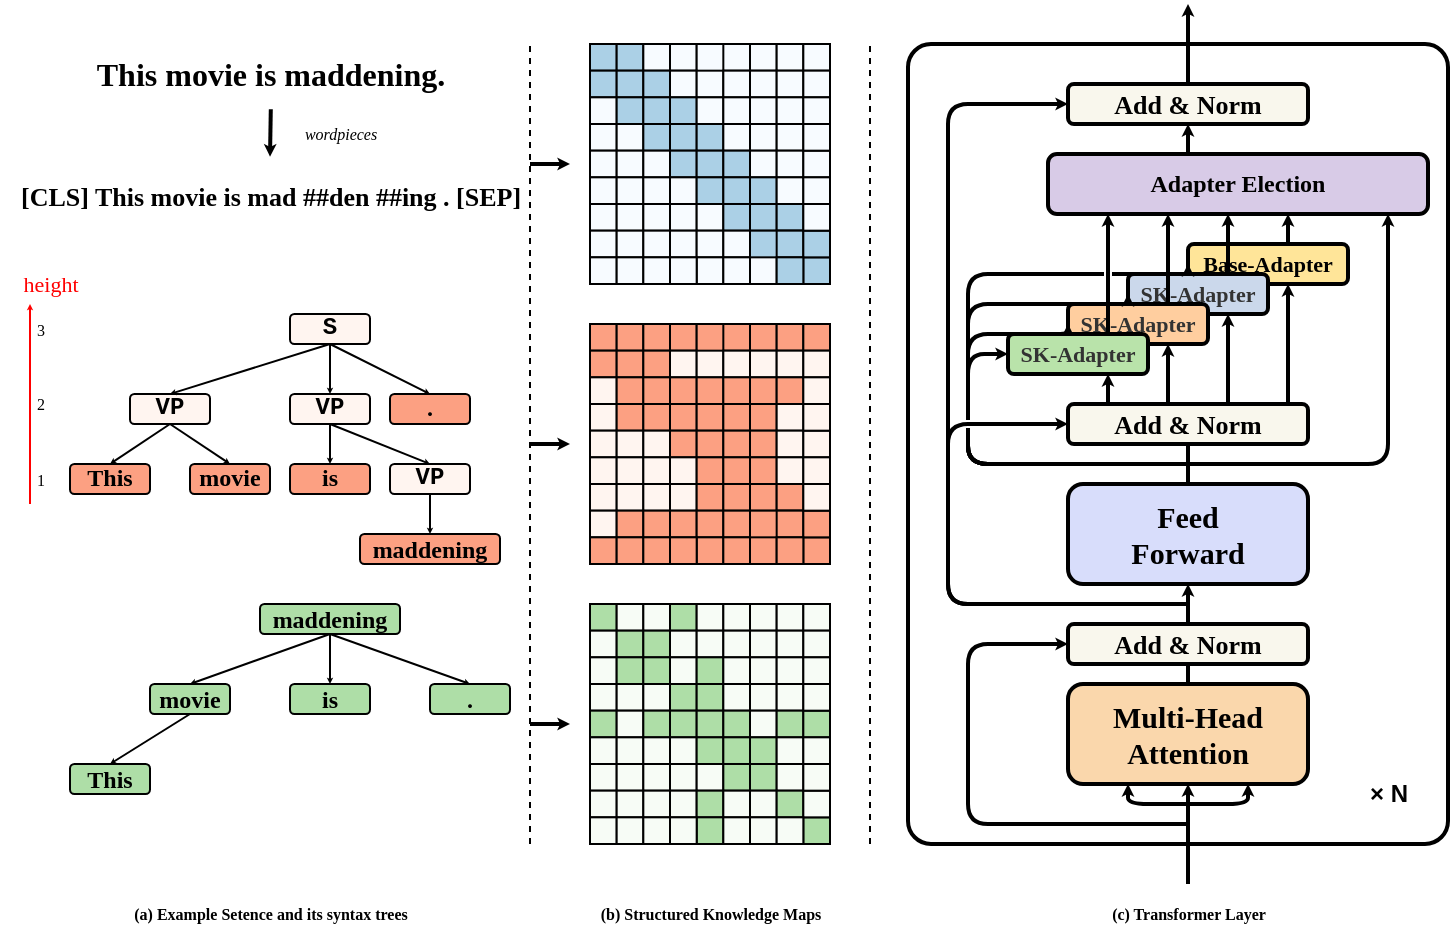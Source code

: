 <mxfile version="20.8.8" type="github">
  <diagram id="zIpmrHKljPA6NFoTWR1B" name="第 1 页">
    <mxGraphModel dx="989" dy="543" grid="1" gridSize="10" guides="1" tooltips="1" connect="1" arrows="1" fold="1" page="1" pageScale="1" pageWidth="827" pageHeight="1169" math="0" shadow="0">
      <root>
        <mxCell id="0" />
        <mxCell id="1" parent="0" />
        <mxCell id="W2sbJVuLxVVdnoPz6O2E-69" value="" style="rounded=1;whiteSpace=wrap;html=1;fillStyle=auto;strokeWidth=2;fontFamily=Times New Roman;fontSize=11;gradientDirection=north;glass=0;arcSize=23;absoluteArcSize=1;fillColor=default;strokeColor=#000000;" parent="1" vertex="1">
          <mxGeometry x="494" y="210" width="270" height="400" as="geometry" />
        </mxCell>
        <mxCell id="W2sbJVuLxVVdnoPz6O2E-37" value="" style="edgeStyle=orthogonalEdgeStyle;elbow=vertical;strokeWidth=2;endArrow=classic;endFill=0;fontStyle=1;strokeColor=#000000;endSize=0;startSize=4;entryX=0;entryY=0.5;entryDx=0;entryDy=0;jumpStyle=none;jumpSize=2;" parent="1" target="W2sbJVuLxVVdnoPz6O2E-27" edge="1">
          <mxGeometry x="752" y="345" width="100" height="100" as="geometry">
            <mxPoint x="634" y="490" as="sourcePoint" />
            <mxPoint x="694" y="390" as="targetPoint" />
            <Array as="points">
              <mxPoint x="514" y="490" />
              <mxPoint x="514" y="400" />
            </Array>
          </mxGeometry>
        </mxCell>
        <mxCell id="Ji0CEcyrEnFxUZOUWHjL-1" value="&lt;span style=&quot;font-size: 11px;&quot;&gt;&lt;font style=&quot;font-size: 15px;&quot; face=&quot;Times New Roman&quot;&gt;&lt;b&gt;Multi-Head&lt;br style=&quot;&quot;&gt;Attention&lt;/b&gt;&lt;/font&gt;&lt;/span&gt;" style="rounded=1;whiteSpace=wrap;html=1;fillColor=#fad7ac;strokeColor=#000000;strokeWidth=2;" parent="1" vertex="1">
          <mxGeometry x="574" y="530" width="120" height="50" as="geometry" />
        </mxCell>
        <mxCell id="Ji0CEcyrEnFxUZOUWHjL-2" value="&lt;b&gt;Add &amp;amp; Norm&lt;/b&gt;" style="rounded=1;whiteSpace=wrap;html=1;strokeColor=#000000;strokeWidth=2;fontFamily=Times New Roman;fontSize=13;fillColor=#f9f7ed;" parent="1" vertex="1">
          <mxGeometry x="574" y="500" width="120" height="20" as="geometry" />
        </mxCell>
        <mxCell id="Ji0CEcyrEnFxUZOUWHjL-3" value="&lt;font style=&quot;font-size: 15px;&quot; face=&quot;Times New Roman&quot;&gt;&lt;b&gt;&lt;span style=&quot;&quot;&gt;Feed&lt;br&gt;&lt;/span&gt;Forward&lt;/b&gt;&lt;/font&gt;" style="rounded=1;whiteSpace=wrap;html=1;fillColor=#D8DDFB;strokeColor=#000000;strokeWidth=2;" parent="1" vertex="1">
          <mxGeometry x="574" y="430" width="120" height="50" as="geometry" />
        </mxCell>
        <mxCell id="Ji0CEcyrEnFxUZOUWHjL-5" value="&lt;b&gt;Add &amp;amp; Norm&lt;/b&gt;" style="rounded=1;whiteSpace=wrap;html=1;strokeColor=#000000;strokeWidth=2;fontFamily=Times New Roman;fontSize=13;fillColor=#f9f7ed;" parent="1" vertex="1">
          <mxGeometry x="574" y="230" width="120" height="20" as="geometry" />
        </mxCell>
        <mxCell id="W2sbJVuLxVVdnoPz6O2E-4" value="" style="edgeStyle=orthogonalEdgeStyle;elbow=vertical;strokeWidth=2;endArrow=classic;endFill=0;fontStyle=1;strokeColor=#000000;entryX=0;entryY=0.5;entryDx=0;entryDy=0;endSize=0;startSize=4;" parent="1" target="Ji0CEcyrEnFxUZOUWHjL-2" edge="1">
          <mxGeometry x="472" y="525" width="100" height="100" as="geometry">
            <mxPoint x="634" y="600" as="sourcePoint" />
            <mxPoint x="835" y="630" as="targetPoint" />
            <Array as="points">
              <mxPoint x="524" y="600" />
              <mxPoint x="524" y="510" />
            </Array>
          </mxGeometry>
        </mxCell>
        <mxCell id="W2sbJVuLxVVdnoPz6O2E-5" value="" style="edgeStyle=elbowEdgeStyle;elbow=vertical;strokeWidth=2;endArrow=classic;endFill=0;fontStyle=1;strokeColor=#000000;entryX=0.75;entryY=1;entryDx=0;entryDy=0;endSize=0;startSize=4;" parent="1" target="Ji0CEcyrEnFxUZOUWHjL-1" edge="1">
          <mxGeometry x="457" y="535" width="100" height="100" as="geometry">
            <mxPoint x="634" y="590" as="sourcePoint" />
            <mxPoint x="820" y="640" as="targetPoint" />
            <Array as="points">
              <mxPoint x="664" y="590" />
              <mxPoint x="1117" y="695" />
            </Array>
          </mxGeometry>
        </mxCell>
        <mxCell id="W2sbJVuLxVVdnoPz6O2E-6" value="" style="edgeStyle=elbowEdgeStyle;elbow=vertical;strokeWidth=2;endArrow=classic;endFill=0;fontStyle=1;strokeColor=#000000;entryX=0.25;entryY=1;entryDx=0;entryDy=0;endSize=0;startSize=4;" parent="1" target="Ji0CEcyrEnFxUZOUWHjL-1" edge="1">
          <mxGeometry x="382" y="525" width="100" height="100" as="geometry">
            <mxPoint x="634" y="590" as="sourcePoint" />
            <mxPoint x="745" y="630" as="targetPoint" />
            <Array as="points">
              <mxPoint x="604" y="590" />
              <mxPoint x="1042" y="685" />
            </Array>
          </mxGeometry>
        </mxCell>
        <mxCell id="W2sbJVuLxVVdnoPz6O2E-7" value="" style="edgeStyle=elbowEdgeStyle;elbow=vertical;strokeWidth=2;endArrow=classic;endFill=0;fontStyle=1;strokeColor=#000000;entryX=0.5;entryY=1;entryDx=0;entryDy=0;endSize=0;startSize=4;" parent="1" target="Ji0CEcyrEnFxUZOUWHjL-1" edge="1">
          <mxGeometry x="352" y="540" width="100" height="100" as="geometry">
            <mxPoint x="634" y="630" as="sourcePoint" />
            <mxPoint x="715" y="645" as="targetPoint" />
            <Array as="points" />
          </mxGeometry>
        </mxCell>
        <mxCell id="W2sbJVuLxVVdnoPz6O2E-8" value="" style="edgeStyle=orthogonalEdgeStyle;elbow=vertical;strokeWidth=2;endArrow=none;endFill=0;fontStyle=1;strokeColor=#000000;endSize=0;startSize=4;exitX=0.5;exitY=0;exitDx=0;exitDy=0;" parent="1" source="Ji0CEcyrEnFxUZOUWHjL-1" edge="1">
          <mxGeometry x="682" y="525" width="100" height="100" as="geometry">
            <mxPoint x="844" y="570" as="sourcePoint" />
            <mxPoint x="634" y="520" as="targetPoint" />
          </mxGeometry>
        </mxCell>
        <mxCell id="W2sbJVuLxVVdnoPz6O2E-9" value="" style="edgeStyle=orthogonalEdgeStyle;elbow=vertical;strokeWidth=2;endArrow=classic;endFill=0;fontStyle=1;strokeColor=#000000;entryX=0.5;entryY=1;entryDx=0;entryDy=0;endSize=0;startSize=4;exitX=0.5;exitY=0;exitDx=0;exitDy=0;" parent="1" source="Ji0CEcyrEnFxUZOUWHjL-2" target="Ji0CEcyrEnFxUZOUWHjL-3" edge="1">
          <mxGeometry x="722" y="425" width="100" height="100" as="geometry">
            <mxPoint x="884" y="460" as="sourcePoint" />
            <mxPoint x="824" y="380" as="targetPoint" />
          </mxGeometry>
        </mxCell>
        <mxCell id="W2sbJVuLxVVdnoPz6O2E-14" value="" style="edgeStyle=orthogonalEdgeStyle;elbow=vertical;strokeWidth=2;endArrow=none;endFill=0;fontStyle=1;strokeColor=#000000;entryX=0.5;entryY=1;entryDx=0;entryDy=0;endSize=0;startSize=4;exitX=0.5;exitY=0;exitDx=0;exitDy=0;" parent="1" source="Ji0CEcyrEnFxUZOUWHjL-3" target="W2sbJVuLxVVdnoPz6O2E-27" edge="1">
          <mxGeometry x="732" y="435" width="100" height="100" as="geometry">
            <mxPoint x="894" y="470" as="sourcePoint" />
            <mxPoint x="834" y="390" as="targetPoint" />
          </mxGeometry>
        </mxCell>
        <mxCell id="W2sbJVuLxVVdnoPz6O2E-17" value="" style="edgeStyle=orthogonalEdgeStyle;elbow=vertical;strokeWidth=2;endArrow=classic;endFill=0;fontStyle=1;strokeColor=#000000;entryX=0;entryY=0.5;entryDx=0;entryDy=0;endSize=0;startSize=4;" parent="1" target="Ji0CEcyrEnFxUZOUWHjL-5" edge="1">
          <mxGeometry x="642" y="455" width="100" height="100" as="geometry">
            <mxPoint x="634" y="490" as="sourcePoint" />
            <mxPoint x="744" y="410" as="targetPoint" />
            <Array as="points">
              <mxPoint x="514" y="490" />
              <mxPoint x="514" y="240" />
            </Array>
          </mxGeometry>
        </mxCell>
        <mxCell id="W2sbJVuLxVVdnoPz6O2E-22" value="&lt;b style=&quot;font-size: 11px;&quot;&gt;&lt;font face=&quot;Times New Roman&quot; style=&quot;font-size: 11px;&quot;&gt;Base-Adapter&lt;/font&gt;&lt;/b&gt;" style="rounded=1;whiteSpace=wrap;html=1;align=center;fillColor=#FFE599;strokeWidth=2;rotation=0;strokeColor=#000000;fontSize=11;" parent="1" vertex="1">
          <mxGeometry x="634" y="310" width="80" height="20" as="geometry" />
        </mxCell>
        <mxCell id="W2sbJVuLxVVdnoPz6O2E-21" value="&lt;b style=&quot;border-color: var(--border-color); color: rgb(51, 51, 51); font-family: &amp;quot;Times New Roman&amp;quot;; font-size: 11px;&quot;&gt;SK-Adapter&lt;/b&gt;" style="rounded=1;whiteSpace=wrap;html=1;align=center;fillColor=#cbd8eb;strokeWidth=2;strokeColor=#000000;fontSize=11;" parent="1" vertex="1">
          <mxGeometry x="604" y="325" width="70" height="20" as="geometry" />
        </mxCell>
        <mxCell id="W2sbJVuLxVVdnoPz6O2E-20" value="&lt;b style=&quot;border-color: var(--border-color); color: rgb(51, 51, 51); font-family: &amp;quot;Times New Roman&amp;quot;; font-size: 11px;&quot;&gt;SK-Adapter&lt;/b&gt;" style="rounded=1;whiteSpace=wrap;html=1;align=center;fillColor=#FFCE9F;strokeColor=#000000;strokeWidth=2;rotation=0;fontSize=11;" parent="1" vertex="1">
          <mxGeometry x="574" y="340" width="70" height="20" as="geometry" />
        </mxCell>
        <mxCell id="W2sbJVuLxVVdnoPz6O2E-65" value="" style="edgeStyle=orthogonalEdgeStyle;elbow=vertical;strokeWidth=2;endArrow=classic;endFill=0;fontStyle=1;strokeColor=#000000;endSize=0;startSize=4;entryX=0;entryY=0.5;entryDx=0;entryDy=0;jumpStyle=gap;jumpSize=2;" parent="1" target="W2sbJVuLxVVdnoPz6O2E-20" edge="1">
          <mxGeometry x="952" y="284.98" width="100" height="100" as="geometry">
            <mxPoint x="634" y="420" as="sourcePoint" />
            <mxPoint x="894" y="339.98" as="targetPoint" />
            <Array as="points">
              <mxPoint x="524" y="420" />
              <mxPoint x="524" y="355" />
            </Array>
          </mxGeometry>
        </mxCell>
        <mxCell id="W2sbJVuLxVVdnoPz6O2E-18" value="&lt;font face=&quot;Times New Roman&quot; style=&quot;font-size: 11px;&quot;&gt;&lt;b style=&quot;font-size: 11px;&quot;&gt;SK-Adapter&lt;/b&gt;&lt;/font&gt;" style="rounded=1;whiteSpace=wrap;html=1;align=center;fillColor=#B9E3AA;fillStyle=auto;gradientDirection=north;fontColor=#333333;strokeColor=#000000;strokeWidth=2;fontSize=11;" parent="1" vertex="1">
          <mxGeometry x="544" y="355" width="70" height="20" as="geometry" />
        </mxCell>
        <mxCell id="W2sbJVuLxVVdnoPz6O2E-27" value="&lt;b&gt;Add &amp;amp; Norm&lt;/b&gt;" style="rounded=1;whiteSpace=wrap;html=1;strokeColor=#000000;strokeWidth=2;fontFamily=Times New Roman;fontSize=13;fillColor=#f9f7ed;" parent="1" vertex="1">
          <mxGeometry x="574" y="390" width="120" height="20" as="geometry" />
        </mxCell>
        <mxCell id="W2sbJVuLxVVdnoPz6O2E-36" value="&lt;b&gt;Adapter Election&lt;/b&gt;" style="rounded=1;whiteSpace=wrap;html=1;fillStyle=auto;strokeColor=#000000;strokeWidth=2;fontFamily=Times New Roman;fillColor=#D8CBE7;gradientDirection=north;" parent="1" vertex="1">
          <mxGeometry x="564" y="265" width="190" height="30" as="geometry" />
        </mxCell>
        <mxCell id="W2sbJVuLxVVdnoPz6O2E-38" value="" style="edgeStyle=orthogonalEdgeStyle;elbow=vertical;strokeWidth=2;endArrow=classic;endFill=0;fontStyle=1;strokeColor=#000000;endSize=0;startSize=4;exitX=0.5;exitY=0;exitDx=0;exitDy=0;" parent="1" source="Ji0CEcyrEnFxUZOUWHjL-5" edge="1">
          <mxGeometry x="762" y="355" width="100" height="100" as="geometry">
            <mxPoint x="924" y="390" as="sourcePoint" />
            <mxPoint x="634" y="190" as="targetPoint" />
          </mxGeometry>
        </mxCell>
        <mxCell id="W2sbJVuLxVVdnoPz6O2E-63" value="" style="elbow=vertical;strokeWidth=2;endArrow=classic;endFill=0;fontStyle=1;strokeColor=#000000;endSize=0;startSize=4;" parent="1" edge="1">
          <mxGeometry x="531.76" y="235" width="100" height="100" as="geometry">
            <mxPoint x="634" y="265" as="sourcePoint" />
            <mxPoint x="634" y="250" as="targetPoint" />
          </mxGeometry>
        </mxCell>
        <mxCell id="W2sbJVuLxVVdnoPz6O2E-64" value="" style="edgeStyle=orthogonalEdgeStyle;elbow=vertical;strokeWidth=2;endArrow=classic;endFill=0;fontStyle=1;strokeColor=#000000;endSize=0;startSize=4;entryX=0;entryY=0.5;entryDx=0;entryDy=0;jumpStyle=gap;jumpSize=2;" parent="1" target="W2sbJVuLxVVdnoPz6O2E-18" edge="1">
          <mxGeometry x="882" y="334.98" width="100" height="100" as="geometry">
            <mxPoint x="634" y="420" as="sourcePoint" />
            <mxPoint x="824" y="389.98" as="targetPoint" />
            <Array as="points">
              <mxPoint x="524" y="420" />
              <mxPoint x="524" y="365" />
            </Array>
          </mxGeometry>
        </mxCell>
        <mxCell id="674ryOGhswU-Gjs8rszS-2" value="" style="edgeStyle=orthogonalEdgeStyle;elbow=vertical;strokeWidth=2;endArrow=classic;endFill=0;fontStyle=1;strokeColor=#000000;endSize=0;startSize=4;" parent="1" target="W2sbJVuLxVVdnoPz6O2E-36" edge="1">
          <mxGeometry x="825.97" y="374.55" width="100" height="100" as="geometry">
            <mxPoint x="633.97" y="420" as="sourcePoint" />
            <mxPoint x="714" y="300" as="targetPoint" />
            <Array as="points">
              <mxPoint x="734" y="420" />
            </Array>
          </mxGeometry>
        </mxCell>
        <mxCell id="674ryOGhswU-Gjs8rszS-3" value="&lt;b&gt;× N&lt;/b&gt;" style="text;html=1;align=center;verticalAlign=middle;resizable=0;points=[];autosize=1;strokeColor=none;fillColor=none;" parent="1" vertex="1">
          <mxGeometry x="714" y="570" width="40" height="30" as="geometry" />
        </mxCell>
        <mxCell id="NBOihjwnFuiglqKmaTOZ-264" value="" style="group;strokeColor=#000000;strokeWidth=1;" parent="1" vertex="1" connectable="0">
          <mxGeometry x="335" y="490" width="120" height="120" as="geometry" />
        </mxCell>
        <mxCell id="NBOihjwnFuiglqKmaTOZ-1" value="" style="whiteSpace=wrap;html=1;aspect=fixed;strokeWidth=1;fillColor=#AEDEA7;strokeColor=#000000;" parent="NBOihjwnFuiglqKmaTOZ-264" vertex="1">
          <mxGeometry width="13.333" height="13.333" as="geometry" />
        </mxCell>
        <mxCell id="NBOihjwnFuiglqKmaTOZ-2" value="" style="whiteSpace=wrap;html=1;aspect=fixed;strokeWidth=1;fillColor=#F7FCF6;strokeColor=#000000;" parent="NBOihjwnFuiglqKmaTOZ-264" vertex="1">
          <mxGeometry x="13.333" width="13.333" height="13.333" as="geometry" />
        </mxCell>
        <mxCell id="NBOihjwnFuiglqKmaTOZ-3" value="" style="whiteSpace=wrap;html=1;aspect=fixed;strokeWidth=1;fillColor=#F7FCF6;strokeColor=#000000;" parent="NBOihjwnFuiglqKmaTOZ-264" vertex="1">
          <mxGeometry x="26.667" width="13.333" height="13.333" as="geometry" />
        </mxCell>
        <mxCell id="NBOihjwnFuiglqKmaTOZ-4" value="" style="whiteSpace=wrap;html=1;aspect=fixed;strokeWidth=1;fillColor=#AEDEA7;strokeColor=#000000;" parent="NBOihjwnFuiglqKmaTOZ-264" vertex="1">
          <mxGeometry x="40" width="13.333" height="13.333" as="geometry" />
        </mxCell>
        <mxCell id="NBOihjwnFuiglqKmaTOZ-6" value="" style="whiteSpace=wrap;html=1;aspect=fixed;strokeWidth=1;fillColor=#F7FCF6;strokeColor=#000000;" parent="NBOihjwnFuiglqKmaTOZ-264" vertex="1">
          <mxGeometry x="53.333" width="13.333" height="13.333" as="geometry" />
        </mxCell>
        <mxCell id="NBOihjwnFuiglqKmaTOZ-7" value="" style="whiteSpace=wrap;html=1;aspect=fixed;strokeWidth=1;fillColor=#F7FCF6;strokeColor=#000000;" parent="NBOihjwnFuiglqKmaTOZ-264" vertex="1">
          <mxGeometry x="66.667" width="13.333" height="13.333" as="geometry" />
        </mxCell>
        <mxCell id="NBOihjwnFuiglqKmaTOZ-8" value="" style="whiteSpace=wrap;html=1;aspect=fixed;strokeWidth=1;fillColor=#F7FCF6;strokeColor=#000000;" parent="NBOihjwnFuiglqKmaTOZ-264" vertex="1">
          <mxGeometry x="80" width="13.333" height="13.333" as="geometry" />
        </mxCell>
        <mxCell id="NBOihjwnFuiglqKmaTOZ-9" value="" style="whiteSpace=wrap;html=1;aspect=fixed;strokeWidth=1;fillColor=#F7FCF6;strokeColor=#000000;" parent="NBOihjwnFuiglqKmaTOZ-264" vertex="1">
          <mxGeometry x="93.333" width="13.333" height="13.333" as="geometry" />
        </mxCell>
        <mxCell id="NBOihjwnFuiglqKmaTOZ-10" value="" style="whiteSpace=wrap;html=1;aspect=fixed;strokeWidth=1;fillColor=#F7FCF6;strokeColor=#000000;" parent="NBOihjwnFuiglqKmaTOZ-264" vertex="1">
          <mxGeometry y="13.333" width="13.333" height="13.333" as="geometry" />
        </mxCell>
        <mxCell id="NBOihjwnFuiglqKmaTOZ-11" value="" style="whiteSpace=wrap;html=1;aspect=fixed;strokeWidth=1;fillColor=#AEDEA7;strokeColor=#000000;" parent="NBOihjwnFuiglqKmaTOZ-264" vertex="1">
          <mxGeometry x="13.333" y="13.333" width="13.333" height="13.333" as="geometry" />
        </mxCell>
        <mxCell id="NBOihjwnFuiglqKmaTOZ-12" value="" style="whiteSpace=wrap;html=1;aspect=fixed;strokeWidth=1;fillColor=#AEDEA7;strokeColor=#000000;" parent="NBOihjwnFuiglqKmaTOZ-264" vertex="1">
          <mxGeometry x="26.667" y="13.333" width="13.333" height="13.333" as="geometry" />
        </mxCell>
        <mxCell id="NBOihjwnFuiglqKmaTOZ-13" value="" style="whiteSpace=wrap;html=1;aspect=fixed;strokeWidth=1;fillColor=#F7FCF6;strokeColor=#000000;" parent="NBOihjwnFuiglqKmaTOZ-264" vertex="1">
          <mxGeometry x="40" y="13.333" width="13.333" height="13.333" as="geometry" />
        </mxCell>
        <mxCell id="NBOihjwnFuiglqKmaTOZ-14" value="" style="whiteSpace=wrap;html=1;aspect=fixed;strokeWidth=1;fillColor=#F7FCF6;strokeColor=#000000;" parent="NBOihjwnFuiglqKmaTOZ-264" vertex="1">
          <mxGeometry x="53.333" y="13.333" width="13.333" height="13.333" as="geometry" />
        </mxCell>
        <mxCell id="NBOihjwnFuiglqKmaTOZ-15" value="" style="whiteSpace=wrap;html=1;aspect=fixed;strokeWidth=1;fillColor=#F7FCF6;strokeColor=#000000;" parent="NBOihjwnFuiglqKmaTOZ-264" vertex="1">
          <mxGeometry x="66.667" y="13.333" width="13.333" height="13.333" as="geometry" />
        </mxCell>
        <mxCell id="NBOihjwnFuiglqKmaTOZ-16" value="" style="whiteSpace=wrap;html=1;aspect=fixed;strokeWidth=1;fillColor=#F7FCF6;strokeColor=#000000;" parent="NBOihjwnFuiglqKmaTOZ-264" vertex="1">
          <mxGeometry x="80" y="13.333" width="13.333" height="13.333" as="geometry" />
        </mxCell>
        <mxCell id="NBOihjwnFuiglqKmaTOZ-17" value="" style="whiteSpace=wrap;html=1;aspect=fixed;strokeWidth=1;fillColor=#F7FCF6;strokeColor=#000000;" parent="NBOihjwnFuiglqKmaTOZ-264" vertex="1">
          <mxGeometry x="93.333" y="13.333" width="13.333" height="13.333" as="geometry" />
        </mxCell>
        <mxCell id="NBOihjwnFuiglqKmaTOZ-18" value="" style="whiteSpace=wrap;html=1;aspect=fixed;strokeWidth=1;fillColor=#F7FCF6;strokeColor=#000000;" parent="NBOihjwnFuiglqKmaTOZ-264" vertex="1">
          <mxGeometry y="26.667" width="13.333" height="13.333" as="geometry" />
        </mxCell>
        <mxCell id="NBOihjwnFuiglqKmaTOZ-19" value="" style="whiteSpace=wrap;html=1;aspect=fixed;strokeWidth=1;fillColor=#AEDEA7;strokeColor=#000000;" parent="NBOihjwnFuiglqKmaTOZ-264" vertex="1">
          <mxGeometry x="13.333" y="26.667" width="13.333" height="13.333" as="geometry" />
        </mxCell>
        <mxCell id="NBOihjwnFuiglqKmaTOZ-20" value="" style="whiteSpace=wrap;html=1;aspect=fixed;strokeWidth=1;fillColor=#AEDEA7;strokeColor=#000000;" parent="NBOihjwnFuiglqKmaTOZ-264" vertex="1">
          <mxGeometry x="26.667" y="26.667" width="13.333" height="13.333" as="geometry" />
        </mxCell>
        <mxCell id="NBOihjwnFuiglqKmaTOZ-21" value="" style="whiteSpace=wrap;html=1;aspect=fixed;strokeWidth=1;fillColor=#F7FCF6;strokeColor=#000000;" parent="NBOihjwnFuiglqKmaTOZ-264" vertex="1">
          <mxGeometry x="40" y="26.667" width="13.333" height="13.333" as="geometry" />
        </mxCell>
        <mxCell id="NBOihjwnFuiglqKmaTOZ-22" value="" style="whiteSpace=wrap;html=1;aspect=fixed;strokeWidth=1;fillColor=#AEDEA7;strokeColor=#000000;" parent="NBOihjwnFuiglqKmaTOZ-264" vertex="1">
          <mxGeometry x="53.333" y="26.667" width="13.333" height="13.333" as="geometry" />
        </mxCell>
        <mxCell id="NBOihjwnFuiglqKmaTOZ-23" value="" style="whiteSpace=wrap;html=1;aspect=fixed;strokeWidth=1;fillColor=#F7FCF6;strokeColor=#000000;" parent="NBOihjwnFuiglqKmaTOZ-264" vertex="1">
          <mxGeometry x="66.667" y="26.667" width="13.333" height="13.333" as="geometry" />
        </mxCell>
        <mxCell id="NBOihjwnFuiglqKmaTOZ-24" value="" style="whiteSpace=wrap;html=1;aspect=fixed;strokeWidth=1;fillColor=#F7FCF6;strokeColor=#000000;" parent="NBOihjwnFuiglqKmaTOZ-264" vertex="1">
          <mxGeometry x="80" y="26.667" width="13.333" height="13.333" as="geometry" />
        </mxCell>
        <mxCell id="NBOihjwnFuiglqKmaTOZ-25" value="" style="whiteSpace=wrap;html=1;aspect=fixed;strokeWidth=1;fillColor=#F7FCF6;strokeColor=#000000;" parent="NBOihjwnFuiglqKmaTOZ-264" vertex="1">
          <mxGeometry x="93.333" y="26.667" width="13.333" height="13.333" as="geometry" />
        </mxCell>
        <mxCell id="NBOihjwnFuiglqKmaTOZ-26" value="" style="whiteSpace=wrap;html=1;aspect=fixed;strokeWidth=1;fillColor=#F7FCF6;strokeColor=#000000;" parent="NBOihjwnFuiglqKmaTOZ-264" vertex="1">
          <mxGeometry y="40" width="13.333" height="13.333" as="geometry" />
        </mxCell>
        <mxCell id="NBOihjwnFuiglqKmaTOZ-27" value="" style="whiteSpace=wrap;html=1;aspect=fixed;strokeWidth=1;fillColor=#F7FCF6;strokeColor=#000000;" parent="NBOihjwnFuiglqKmaTOZ-264" vertex="1">
          <mxGeometry x="13.333" y="40" width="13.333" height="13.333" as="geometry" />
        </mxCell>
        <mxCell id="NBOihjwnFuiglqKmaTOZ-28" value="" style="whiteSpace=wrap;html=1;aspect=fixed;strokeWidth=1;fillColor=#F7FCF6;strokeColor=#000000;" parent="NBOihjwnFuiglqKmaTOZ-264" vertex="1">
          <mxGeometry x="26.667" y="40" width="13.333" height="13.333" as="geometry" />
        </mxCell>
        <mxCell id="NBOihjwnFuiglqKmaTOZ-29" value="" style="whiteSpace=wrap;html=1;aspect=fixed;strokeWidth=1;fillColor=#AEDEA7;strokeColor=#000000;" parent="NBOihjwnFuiglqKmaTOZ-264" vertex="1">
          <mxGeometry x="40" y="40" width="13.333" height="13.333" as="geometry" />
        </mxCell>
        <mxCell id="NBOihjwnFuiglqKmaTOZ-30" value="" style="whiteSpace=wrap;html=1;aspect=fixed;strokeWidth=1;fillColor=#AEDEA7;strokeColor=#000000;" parent="NBOihjwnFuiglqKmaTOZ-264" vertex="1">
          <mxGeometry x="53.333" y="40" width="13.333" height="13.333" as="geometry" />
        </mxCell>
        <mxCell id="NBOihjwnFuiglqKmaTOZ-31" value="" style="whiteSpace=wrap;html=1;aspect=fixed;strokeWidth=1;fillColor=#F7FCF6;strokeColor=#000000;" parent="NBOihjwnFuiglqKmaTOZ-264" vertex="1">
          <mxGeometry x="66.667" y="40" width="13.333" height="13.333" as="geometry" />
        </mxCell>
        <mxCell id="NBOihjwnFuiglqKmaTOZ-32" value="" style="whiteSpace=wrap;html=1;aspect=fixed;strokeWidth=1;fillColor=#F7FCF6;strokeColor=#000000;" parent="NBOihjwnFuiglqKmaTOZ-264" vertex="1">
          <mxGeometry x="80" y="40" width="13.333" height="13.333" as="geometry" />
        </mxCell>
        <mxCell id="NBOihjwnFuiglqKmaTOZ-33" value="" style="whiteSpace=wrap;html=1;aspect=fixed;strokeWidth=1;fillColor=#F7FCF6;strokeColor=#000000;" parent="NBOihjwnFuiglqKmaTOZ-264" vertex="1">
          <mxGeometry x="93.333" y="40" width="13.333" height="13.333" as="geometry" />
        </mxCell>
        <mxCell id="NBOihjwnFuiglqKmaTOZ-34" value="" style="whiteSpace=wrap;html=1;aspect=fixed;strokeWidth=1;fillColor=#AEDEA7;strokeColor=#000000;" parent="NBOihjwnFuiglqKmaTOZ-264" vertex="1">
          <mxGeometry y="53.333" width="13.333" height="13.333" as="geometry" />
        </mxCell>
        <mxCell id="NBOihjwnFuiglqKmaTOZ-35" value="" style="whiteSpace=wrap;html=1;aspect=fixed;strokeWidth=1;fillColor=#F7FCF6;strokeColor=#000000;" parent="NBOihjwnFuiglqKmaTOZ-264" vertex="1">
          <mxGeometry x="13.333" y="53.333" width="13.333" height="13.333" as="geometry" />
        </mxCell>
        <mxCell id="NBOihjwnFuiglqKmaTOZ-36" value="" style="whiteSpace=wrap;html=1;aspect=fixed;strokeWidth=1;fillColor=#AEDEA7;strokeColor=#000000;" parent="NBOihjwnFuiglqKmaTOZ-264" vertex="1">
          <mxGeometry x="26.667" y="53.333" width="13.333" height="13.333" as="geometry" />
        </mxCell>
        <mxCell id="NBOihjwnFuiglqKmaTOZ-37" value="" style="whiteSpace=wrap;html=1;aspect=fixed;strokeWidth=1;fillColor=#AEDEA7;strokeColor=#000000;" parent="NBOihjwnFuiglqKmaTOZ-264" vertex="1">
          <mxGeometry x="40" y="53.333" width="13.333" height="13.333" as="geometry" />
        </mxCell>
        <mxCell id="NBOihjwnFuiglqKmaTOZ-38" value="" style="whiteSpace=wrap;html=1;aspect=fixed;strokeWidth=1;fillColor=#AEDEA7;strokeColor=#000000;" parent="NBOihjwnFuiglqKmaTOZ-264" vertex="1">
          <mxGeometry x="53.333" y="53.333" width="13.333" height="13.333" as="geometry" />
        </mxCell>
        <mxCell id="NBOihjwnFuiglqKmaTOZ-39" value="" style="whiteSpace=wrap;html=1;aspect=fixed;strokeWidth=1;fillColor=#AEDEA7;strokeColor=#000000;" parent="NBOihjwnFuiglqKmaTOZ-264" vertex="1">
          <mxGeometry x="66.667" y="53.333" width="13.333" height="13.333" as="geometry" />
        </mxCell>
        <mxCell id="NBOihjwnFuiglqKmaTOZ-40" value="" style="whiteSpace=wrap;html=1;aspect=fixed;strokeWidth=1;fillColor=#F7FCF6;strokeColor=#000000;" parent="NBOihjwnFuiglqKmaTOZ-264" vertex="1">
          <mxGeometry x="80" y="53.333" width="13.333" height="13.333" as="geometry" />
        </mxCell>
        <mxCell id="NBOihjwnFuiglqKmaTOZ-41" value="" style="whiteSpace=wrap;html=1;aspect=fixed;strokeWidth=1;fillColor=#AEDEA7;strokeColor=#000000;" parent="NBOihjwnFuiglqKmaTOZ-264" vertex="1">
          <mxGeometry x="93.333" y="53.333" width="13.333" height="13.333" as="geometry" />
        </mxCell>
        <mxCell id="NBOihjwnFuiglqKmaTOZ-42" value="" style="whiteSpace=wrap;html=1;aspect=fixed;strokeWidth=1;fillColor=#F7FCF6;strokeColor=#000000;" parent="NBOihjwnFuiglqKmaTOZ-264" vertex="1">
          <mxGeometry y="66.667" width="13.333" height="13.333" as="geometry" />
        </mxCell>
        <mxCell id="NBOihjwnFuiglqKmaTOZ-43" value="" style="whiteSpace=wrap;html=1;aspect=fixed;strokeWidth=1;fillColor=#F7FCF6;strokeColor=#000000;" parent="NBOihjwnFuiglqKmaTOZ-264" vertex="1">
          <mxGeometry x="13.333" y="66.667" width="13.333" height="13.333" as="geometry" />
        </mxCell>
        <mxCell id="NBOihjwnFuiglqKmaTOZ-44" value="" style="whiteSpace=wrap;html=1;aspect=fixed;strokeWidth=1;fillColor=#F7FCF6;strokeColor=#000000;" parent="NBOihjwnFuiglqKmaTOZ-264" vertex="1">
          <mxGeometry x="26.667" y="66.667" width="13.333" height="13.333" as="geometry" />
        </mxCell>
        <mxCell id="NBOihjwnFuiglqKmaTOZ-45" value="" style="whiteSpace=wrap;html=1;aspect=fixed;strokeWidth=1;fillColor=#F7FCF6;strokeColor=#000000;" parent="NBOihjwnFuiglqKmaTOZ-264" vertex="1">
          <mxGeometry x="40" y="66.667" width="13.333" height="13.333" as="geometry" />
        </mxCell>
        <mxCell id="NBOihjwnFuiglqKmaTOZ-46" value="" style="whiteSpace=wrap;html=1;aspect=fixed;strokeWidth=1;fillColor=#AEDEA7;direction=south;strokeColor=#000000;" parent="NBOihjwnFuiglqKmaTOZ-264" vertex="1">
          <mxGeometry x="53.333" y="66.667" width="13.333" height="13.333" as="geometry" />
        </mxCell>
        <mxCell id="NBOihjwnFuiglqKmaTOZ-47" value="" style="whiteSpace=wrap;html=1;aspect=fixed;strokeWidth=1;fillColor=#AEDEA7;strokeColor=#000000;" parent="NBOihjwnFuiglqKmaTOZ-264" vertex="1">
          <mxGeometry x="66.667" y="66.667" width="13.333" height="13.333" as="geometry" />
        </mxCell>
        <mxCell id="NBOihjwnFuiglqKmaTOZ-48" value="" style="whiteSpace=wrap;html=1;aspect=fixed;strokeWidth=1;fillColor=#AEDEA7;strokeColor=#000000;" parent="NBOihjwnFuiglqKmaTOZ-264" vertex="1">
          <mxGeometry x="80" y="66.667" width="13.333" height="13.333" as="geometry" />
        </mxCell>
        <mxCell id="NBOihjwnFuiglqKmaTOZ-49" value="" style="whiteSpace=wrap;html=1;aspect=fixed;strokeWidth=1;fillColor=#F7FCF6;strokeColor=#000000;" parent="NBOihjwnFuiglqKmaTOZ-264" vertex="1">
          <mxGeometry x="93.333" y="66.667" width="13.333" height="13.333" as="geometry" />
        </mxCell>
        <mxCell id="NBOihjwnFuiglqKmaTOZ-50" value="" style="whiteSpace=wrap;html=1;aspect=fixed;strokeWidth=1;fillColor=#F7FCF6;strokeColor=#000000;" parent="NBOihjwnFuiglqKmaTOZ-264" vertex="1">
          <mxGeometry y="80" width="13.333" height="13.333" as="geometry" />
        </mxCell>
        <mxCell id="NBOihjwnFuiglqKmaTOZ-51" value="" style="whiteSpace=wrap;html=1;aspect=fixed;strokeWidth=1;fillColor=#F7FCF6;strokeColor=#000000;" parent="NBOihjwnFuiglqKmaTOZ-264" vertex="1">
          <mxGeometry x="13.333" y="80" width="13.333" height="13.333" as="geometry" />
        </mxCell>
        <mxCell id="NBOihjwnFuiglqKmaTOZ-52" value="" style="whiteSpace=wrap;html=1;aspect=fixed;strokeWidth=1;fillColor=#F7FCF6;strokeColor=#000000;" parent="NBOihjwnFuiglqKmaTOZ-264" vertex="1">
          <mxGeometry x="26.667" y="80" width="13.333" height="13.333" as="geometry" />
        </mxCell>
        <mxCell id="NBOihjwnFuiglqKmaTOZ-53" value="" style="whiteSpace=wrap;html=1;aspect=fixed;strokeWidth=1;fillColor=#F7FCF6;strokeColor=#000000;" parent="NBOihjwnFuiglqKmaTOZ-264" vertex="1">
          <mxGeometry x="40" y="80" width="13.333" height="13.333" as="geometry" />
        </mxCell>
        <mxCell id="NBOihjwnFuiglqKmaTOZ-54" value="" style="whiteSpace=wrap;html=1;aspect=fixed;strokeWidth=1;fillColor=#F7FCF6;strokeColor=#000000;" parent="NBOihjwnFuiglqKmaTOZ-264" vertex="1">
          <mxGeometry x="53.333" y="80" width="13.333" height="13.333" as="geometry" />
        </mxCell>
        <mxCell id="NBOihjwnFuiglqKmaTOZ-55" value="" style="whiteSpace=wrap;html=1;aspect=fixed;strokeWidth=1;fillColor=#AEDEA7;direction=south;strokeColor=#000000;" parent="NBOihjwnFuiglqKmaTOZ-264" vertex="1">
          <mxGeometry x="66.667" y="80" width="13.333" height="13.333" as="geometry" />
        </mxCell>
        <mxCell id="NBOihjwnFuiglqKmaTOZ-56" value="" style="whiteSpace=wrap;html=1;aspect=fixed;strokeWidth=1;fillColor=#AEDEA7;strokeColor=#000000;" parent="NBOihjwnFuiglqKmaTOZ-264" vertex="1">
          <mxGeometry x="80" y="80" width="13.333" height="13.333" as="geometry" />
        </mxCell>
        <mxCell id="NBOihjwnFuiglqKmaTOZ-57" value="" style="whiteSpace=wrap;html=1;aspect=fixed;strokeWidth=1;fillColor=#F7FCF6;strokeColor=#000000;" parent="NBOihjwnFuiglqKmaTOZ-264" vertex="1">
          <mxGeometry x="93.333" y="80" width="13.333" height="13.333" as="geometry" />
        </mxCell>
        <mxCell id="NBOihjwnFuiglqKmaTOZ-58" value="" style="whiteSpace=wrap;html=1;aspect=fixed;strokeWidth=1;fillColor=#F7FCF6;strokeColor=#000000;" parent="NBOihjwnFuiglqKmaTOZ-264" vertex="1">
          <mxGeometry y="93.333" width="13.333" height="13.333" as="geometry" />
        </mxCell>
        <mxCell id="NBOihjwnFuiglqKmaTOZ-59" value="" style="whiteSpace=wrap;html=1;aspect=fixed;strokeWidth=1;fillColor=#F7FCF6;strokeColor=#000000;" parent="NBOihjwnFuiglqKmaTOZ-264" vertex="1">
          <mxGeometry x="13.333" y="93.333" width="13.333" height="13.333" as="geometry" />
        </mxCell>
        <mxCell id="NBOihjwnFuiglqKmaTOZ-60" value="" style="whiteSpace=wrap;html=1;aspect=fixed;strokeWidth=1;fillColor=#F7FCF6;strokeColor=#000000;" parent="NBOihjwnFuiglqKmaTOZ-264" vertex="1">
          <mxGeometry x="26.667" y="93.333" width="13.333" height="13.333" as="geometry" />
        </mxCell>
        <mxCell id="NBOihjwnFuiglqKmaTOZ-61" value="" style="whiteSpace=wrap;html=1;aspect=fixed;strokeWidth=1;fillColor=#F7FCF6;strokeColor=#000000;" parent="NBOihjwnFuiglqKmaTOZ-264" vertex="1">
          <mxGeometry x="40" y="93.333" width="13.333" height="13.333" as="geometry" />
        </mxCell>
        <mxCell id="NBOihjwnFuiglqKmaTOZ-62" value="" style="whiteSpace=wrap;html=1;aspect=fixed;strokeWidth=1;fillColor=#AEDEA7;strokeColor=#000000;" parent="NBOihjwnFuiglqKmaTOZ-264" vertex="1">
          <mxGeometry x="53.333" y="93.333" width="13.333" height="13.333" as="geometry" />
        </mxCell>
        <mxCell id="NBOihjwnFuiglqKmaTOZ-63" value="" style="whiteSpace=wrap;html=1;aspect=fixed;strokeWidth=1;fillColor=#F7FCF6;strokeColor=#000000;" parent="NBOihjwnFuiglqKmaTOZ-264" vertex="1">
          <mxGeometry x="66.667" y="93.333" width="13.333" height="13.333" as="geometry" />
        </mxCell>
        <mxCell id="NBOihjwnFuiglqKmaTOZ-64" value="" style="whiteSpace=wrap;html=1;aspect=fixed;strokeWidth=1;fillColor=#F7FCF6;strokeColor=#000000;" parent="NBOihjwnFuiglqKmaTOZ-264" vertex="1">
          <mxGeometry x="80" y="93.333" width="13.333" height="13.333" as="geometry" />
        </mxCell>
        <mxCell id="NBOihjwnFuiglqKmaTOZ-65" value="" style="whiteSpace=wrap;html=1;aspect=fixed;strokeWidth=1;fillColor=#AEDEA7;strokeColor=#000000;" parent="NBOihjwnFuiglqKmaTOZ-264" vertex="1">
          <mxGeometry x="93.333" y="93.333" width="13.333" height="13.333" as="geometry" />
        </mxCell>
        <mxCell id="NBOihjwnFuiglqKmaTOZ-77" value="" style="whiteSpace=wrap;html=1;aspect=fixed;strokeWidth=1;fillColor=#AEDEA7;strokeColor=#000000;" parent="NBOihjwnFuiglqKmaTOZ-264" vertex="1">
          <mxGeometry x="53.333" y="106.667" width="13.333" height="13.333" as="geometry" />
        </mxCell>
        <mxCell id="NBOihjwnFuiglqKmaTOZ-78" value="" style="whiteSpace=wrap;html=1;aspect=fixed;strokeWidth=1;fillColor=#AEDEA7;strokeColor=#000000;" parent="NBOihjwnFuiglqKmaTOZ-264" vertex="1">
          <mxGeometry x="106.667" y="106.667" width="13.333" height="13.333" as="geometry" />
        </mxCell>
        <mxCell id="NBOihjwnFuiglqKmaTOZ-79" value="" style="whiteSpace=wrap;html=1;aspect=fixed;strokeWidth=1;fillColor=#AEDEA7;strokeColor=#000000;" parent="NBOihjwnFuiglqKmaTOZ-264" vertex="1">
          <mxGeometry x="106.667" y="53.333" width="13.333" height="13.333" as="geometry" />
        </mxCell>
        <mxCell id="NBOihjwnFuiglqKmaTOZ-80" value="" style="whiteSpace=wrap;html=1;aspect=fixed;strokeWidth=1;fillColor=#F7FCF6;strokeColor=#000000;" parent="NBOihjwnFuiglqKmaTOZ-264" vertex="1">
          <mxGeometry y="106.667" width="13.333" height="13.333" as="geometry" />
        </mxCell>
        <mxCell id="NBOihjwnFuiglqKmaTOZ-81" value="" style="whiteSpace=wrap;html=1;aspect=fixed;strokeWidth=1;fillColor=#F7FCF6;strokeColor=#000000;" parent="NBOihjwnFuiglqKmaTOZ-264" vertex="1">
          <mxGeometry x="13.333" y="106.667" width="13.333" height="13.333" as="geometry" />
        </mxCell>
        <mxCell id="NBOihjwnFuiglqKmaTOZ-82" value="" style="whiteSpace=wrap;html=1;aspect=fixed;strokeWidth=1;fillColor=#F7FCF6;strokeColor=#000000;" parent="NBOihjwnFuiglqKmaTOZ-264" vertex="1">
          <mxGeometry x="26.667" y="106.667" width="13.333" height="13.333" as="geometry" />
        </mxCell>
        <mxCell id="NBOihjwnFuiglqKmaTOZ-83" value="" style="whiteSpace=wrap;html=1;aspect=fixed;strokeWidth=1;fillColor=#F7FCF6;strokeColor=#000000;" parent="NBOihjwnFuiglqKmaTOZ-264" vertex="1">
          <mxGeometry x="40" y="106.667" width="13.333" height="13.333" as="geometry" />
        </mxCell>
        <mxCell id="NBOihjwnFuiglqKmaTOZ-84" value="" style="whiteSpace=wrap;html=1;aspect=fixed;strokeWidth=1;fillColor=#F7FCF6;strokeColor=#000000;" parent="NBOihjwnFuiglqKmaTOZ-264" vertex="1">
          <mxGeometry x="106.667" y="93.333" width="13.333" height="13.333" as="geometry" />
        </mxCell>
        <mxCell id="NBOihjwnFuiglqKmaTOZ-85" value="" style="whiteSpace=wrap;html=1;aspect=fixed;strokeWidth=1;fillColor=#F7FCF6;strokeColor=#000000;" parent="NBOihjwnFuiglqKmaTOZ-264" vertex="1">
          <mxGeometry x="66.667" y="106.667" width="13.333" height="13.333" as="geometry" />
        </mxCell>
        <mxCell id="NBOihjwnFuiglqKmaTOZ-86" value="" style="whiteSpace=wrap;html=1;aspect=fixed;strokeWidth=1;fillColor=#F7FCF6;strokeColor=#000000;" parent="NBOihjwnFuiglqKmaTOZ-264" vertex="1">
          <mxGeometry x="80" y="106.667" width="13.333" height="13.333" as="geometry" />
        </mxCell>
        <mxCell id="NBOihjwnFuiglqKmaTOZ-87" value="" style="whiteSpace=wrap;html=1;aspect=fixed;strokeWidth=1;fillColor=#F7FCF6;strokeColor=#000000;" parent="NBOihjwnFuiglqKmaTOZ-264" vertex="1">
          <mxGeometry x="93.333" y="106.667" width="13.333" height="13.333" as="geometry" />
        </mxCell>
        <mxCell id="NBOihjwnFuiglqKmaTOZ-88" value="" style="whiteSpace=wrap;html=1;aspect=fixed;strokeWidth=1;fillColor=#F7FCF6;strokeColor=#000000;" parent="NBOihjwnFuiglqKmaTOZ-264" vertex="1">
          <mxGeometry x="106.667" y="66.667" width="13.333" height="13.333" as="geometry" />
        </mxCell>
        <mxCell id="NBOihjwnFuiglqKmaTOZ-89" value="" style="whiteSpace=wrap;html=1;aspect=fixed;strokeWidth=1;fillColor=#F7FCF6;strokeColor=#000000;" parent="NBOihjwnFuiglqKmaTOZ-264" vertex="1">
          <mxGeometry x="106.667" y="80" width="13.333" height="13.333" as="geometry" />
        </mxCell>
        <mxCell id="NBOihjwnFuiglqKmaTOZ-94" value="" style="whiteSpace=wrap;html=1;aspect=fixed;strokeWidth=1;fillColor=#F7FCF6;strokeColor=#000000;" parent="NBOihjwnFuiglqKmaTOZ-264" vertex="1">
          <mxGeometry x="106.667" width="13.333" height="13.333" as="geometry" />
        </mxCell>
        <mxCell id="NBOihjwnFuiglqKmaTOZ-95" value="" style="whiteSpace=wrap;html=1;aspect=fixed;strokeWidth=1;fillColor=#F7FCF6;strokeColor=#000000;" parent="NBOihjwnFuiglqKmaTOZ-264" vertex="1">
          <mxGeometry x="106.667" y="13.333" width="13.333" height="13.333" as="geometry" />
        </mxCell>
        <mxCell id="NBOihjwnFuiglqKmaTOZ-96" value="" style="whiteSpace=wrap;html=1;aspect=fixed;strokeWidth=1;fillColor=#F7FCF6;strokeColor=#000000;" parent="NBOihjwnFuiglqKmaTOZ-264" vertex="1">
          <mxGeometry x="106.667" y="26.667" width="13.333" height="13.333" as="geometry" />
        </mxCell>
        <mxCell id="NBOihjwnFuiglqKmaTOZ-97" value="" style="whiteSpace=wrap;html=1;aspect=fixed;strokeWidth=1;fillColor=#F7FCF6;strokeColor=#000000;" parent="NBOihjwnFuiglqKmaTOZ-264" vertex="1">
          <mxGeometry x="106.667" y="40" width="13.333" height="13.333" as="geometry" />
        </mxCell>
        <mxCell id="NBOihjwnFuiglqKmaTOZ-265" value="" style="group;strokeColor=#000000;strokeWidth=1;" parent="1" vertex="1" connectable="0">
          <mxGeometry x="335" y="350" width="120" height="120" as="geometry" />
        </mxCell>
        <mxCell id="NBOihjwnFuiglqKmaTOZ-98" value="" style="whiteSpace=wrap;html=1;aspect=fixed;strokeWidth=1;fillColor=#fca082;strokeColor=#000000;" parent="NBOihjwnFuiglqKmaTOZ-265" vertex="1">
          <mxGeometry width="13.333" height="13.333" as="geometry" />
        </mxCell>
        <mxCell id="NBOihjwnFuiglqKmaTOZ-99" value="" style="whiteSpace=wrap;html=1;aspect=fixed;strokeWidth=1;fillColor=#fca082;strokeColor=#000000;" parent="NBOihjwnFuiglqKmaTOZ-265" vertex="1">
          <mxGeometry x="13.333" width="13.333" height="13.333" as="geometry" />
        </mxCell>
        <mxCell id="NBOihjwnFuiglqKmaTOZ-100" value="" style="whiteSpace=wrap;html=1;aspect=fixed;strokeWidth=1;fillColor=#fca082;strokeColor=#000000;" parent="NBOihjwnFuiglqKmaTOZ-265" vertex="1">
          <mxGeometry x="26.667" width="13.333" height="13.333" as="geometry" />
        </mxCell>
        <mxCell id="NBOihjwnFuiglqKmaTOZ-101" value="" style="whiteSpace=wrap;html=1;aspect=fixed;strokeWidth=1;fillColor=#fca082;strokeColor=#000000;" parent="NBOihjwnFuiglqKmaTOZ-265" vertex="1">
          <mxGeometry x="40" width="13.333" height="13.333" as="geometry" />
        </mxCell>
        <mxCell id="NBOihjwnFuiglqKmaTOZ-102" value="" style="whiteSpace=wrap;html=1;aspect=fixed;strokeWidth=1;fillColor=#fca082;strokeColor=#000000;" parent="NBOihjwnFuiglqKmaTOZ-265" vertex="1">
          <mxGeometry x="53.333" width="26.667" height="26.667" as="geometry" />
        </mxCell>
        <mxCell id="NBOihjwnFuiglqKmaTOZ-103" value="" style="whiteSpace=wrap;html=1;aspect=fixed;strokeWidth=1;fillColor=#fca082;strokeColor=#000000;" parent="NBOihjwnFuiglqKmaTOZ-265" vertex="1">
          <mxGeometry x="66.667" width="13.333" height="13.333" as="geometry" />
        </mxCell>
        <mxCell id="NBOihjwnFuiglqKmaTOZ-104" value="" style="whiteSpace=wrap;html=1;aspect=fixed;strokeWidth=1;fillColor=#fca082;strokeColor=#000000;" parent="NBOihjwnFuiglqKmaTOZ-265" vertex="1">
          <mxGeometry x="80" width="13.333" height="13.333" as="geometry" />
        </mxCell>
        <mxCell id="NBOihjwnFuiglqKmaTOZ-105" value="" style="whiteSpace=wrap;html=1;aspect=fixed;strokeWidth=1;fillColor=#fca082;strokeColor=#000000;" parent="NBOihjwnFuiglqKmaTOZ-265" vertex="1">
          <mxGeometry x="93.333" width="13.333" height="13.333" as="geometry" />
        </mxCell>
        <mxCell id="NBOihjwnFuiglqKmaTOZ-106" value="" style="whiteSpace=wrap;html=1;aspect=fixed;strokeWidth=1;fillColor=#fca082;strokeColor=#000000;" parent="NBOihjwnFuiglqKmaTOZ-265" vertex="1">
          <mxGeometry y="13.333" width="13.333" height="13.333" as="geometry" />
        </mxCell>
        <mxCell id="NBOihjwnFuiglqKmaTOZ-107" value="" style="whiteSpace=wrap;html=1;aspect=fixed;strokeWidth=1;fillColor=#fca082;strokeColor=#000000;" parent="NBOihjwnFuiglqKmaTOZ-265" vertex="1">
          <mxGeometry x="13.333" y="13.333" width="13.333" height="13.333" as="geometry" />
        </mxCell>
        <mxCell id="NBOihjwnFuiglqKmaTOZ-108" value="" style="whiteSpace=wrap;html=1;aspect=fixed;strokeWidth=1;fillColor=#fca082;strokeColor=#000000;" parent="NBOihjwnFuiglqKmaTOZ-265" vertex="1">
          <mxGeometry x="26.667" y="13.333" width="13.333" height="13.333" as="geometry" />
        </mxCell>
        <mxCell id="NBOihjwnFuiglqKmaTOZ-109" value="" style="whiteSpace=wrap;html=1;aspect=fixed;strokeWidth=1;fillColor=#fff5f0;strokeColor=#000000;" parent="NBOihjwnFuiglqKmaTOZ-265" vertex="1">
          <mxGeometry x="40" y="13.333" width="13.333" height="13.333" as="geometry" />
        </mxCell>
        <mxCell id="NBOihjwnFuiglqKmaTOZ-110" value="" style="whiteSpace=wrap;html=1;aspect=fixed;strokeWidth=1;fillColor=#fff5f0;strokeColor=#000000;" parent="NBOihjwnFuiglqKmaTOZ-265" vertex="1">
          <mxGeometry x="53.333" y="13.333" width="13.333" height="13.333" as="geometry" />
        </mxCell>
        <mxCell id="NBOihjwnFuiglqKmaTOZ-111" value="" style="whiteSpace=wrap;html=1;aspect=fixed;strokeWidth=1;fillColor=#fff5f0;strokeColor=#000000;" parent="NBOihjwnFuiglqKmaTOZ-265" vertex="1">
          <mxGeometry x="66.667" y="13.333" width="13.333" height="13.333" as="geometry" />
        </mxCell>
        <mxCell id="NBOihjwnFuiglqKmaTOZ-112" value="" style="whiteSpace=wrap;html=1;aspect=fixed;strokeWidth=1;fillColor=#fff5f0;strokeColor=#000000;" parent="NBOihjwnFuiglqKmaTOZ-265" vertex="1">
          <mxGeometry x="80" y="13.333" width="13.333" height="13.333" as="geometry" />
        </mxCell>
        <mxCell id="NBOihjwnFuiglqKmaTOZ-113" value="" style="whiteSpace=wrap;html=1;aspect=fixed;strokeWidth=1;fillColor=#fff5f0;strokeColor=#000000;" parent="NBOihjwnFuiglqKmaTOZ-265" vertex="1">
          <mxGeometry x="93.333" y="13.333" width="13.333" height="13.333" as="geometry" />
        </mxCell>
        <mxCell id="NBOihjwnFuiglqKmaTOZ-114" value="" style="whiteSpace=wrap;html=1;aspect=fixed;strokeWidth=1;fillColor=#fff5f0;strokeColor=#000000;" parent="NBOihjwnFuiglqKmaTOZ-265" vertex="1">
          <mxGeometry y="26.667" width="13.333" height="13.333" as="geometry" />
        </mxCell>
        <mxCell id="NBOihjwnFuiglqKmaTOZ-115" value="" style="whiteSpace=wrap;html=1;aspect=fixed;strokeWidth=1;fillColor=#fca082;strokeColor=#000000;" parent="NBOihjwnFuiglqKmaTOZ-265" vertex="1">
          <mxGeometry x="13.333" y="26.667" width="13.333" height="13.333" as="geometry" />
        </mxCell>
        <mxCell id="NBOihjwnFuiglqKmaTOZ-116" value="" style="whiteSpace=wrap;html=1;aspect=fixed;strokeWidth=1;fillColor=#fca082;strokeColor=#000000;" parent="NBOihjwnFuiglqKmaTOZ-265" vertex="1">
          <mxGeometry x="26.667" y="26.667" width="13.333" height="13.333" as="geometry" />
        </mxCell>
        <mxCell id="NBOihjwnFuiglqKmaTOZ-117" value="" style="whiteSpace=wrap;html=1;aspect=fixed;strokeWidth=1;fillColor=#fca082;strokeColor=#000000;" parent="NBOihjwnFuiglqKmaTOZ-265" vertex="1">
          <mxGeometry x="40" y="26.667" width="13.333" height="13.333" as="geometry" />
        </mxCell>
        <mxCell id="NBOihjwnFuiglqKmaTOZ-118" value="" style="whiteSpace=wrap;html=1;aspect=fixed;strokeWidth=1;fillColor=#fca082;strokeColor=#000000;" parent="NBOihjwnFuiglqKmaTOZ-265" vertex="1">
          <mxGeometry x="53.333" y="26.667" width="13.333" height="13.333" as="geometry" />
        </mxCell>
        <mxCell id="NBOihjwnFuiglqKmaTOZ-119" value="" style="whiteSpace=wrap;html=1;aspect=fixed;strokeWidth=1;fillColor=#fca082;strokeColor=#000000;" parent="NBOihjwnFuiglqKmaTOZ-265" vertex="1">
          <mxGeometry x="66.667" y="26.667" width="13.333" height="13.333" as="geometry" />
        </mxCell>
        <mxCell id="NBOihjwnFuiglqKmaTOZ-120" value="" style="whiteSpace=wrap;html=1;aspect=fixed;strokeWidth=1;fillColor=#fca082;strokeColor=#000000;" parent="NBOihjwnFuiglqKmaTOZ-265" vertex="1">
          <mxGeometry x="80" y="26.667" width="13.333" height="13.333" as="geometry" />
        </mxCell>
        <mxCell id="NBOihjwnFuiglqKmaTOZ-121" value="" style="whiteSpace=wrap;html=1;aspect=fixed;strokeWidth=1;fillColor=#fca082;strokeColor=#000000;" parent="NBOihjwnFuiglqKmaTOZ-265" vertex="1">
          <mxGeometry x="93.333" y="26.667" width="13.333" height="13.333" as="geometry" />
        </mxCell>
        <mxCell id="NBOihjwnFuiglqKmaTOZ-122" value="" style="whiteSpace=wrap;html=1;aspect=fixed;strokeWidth=1;fillColor=#fff5f0;strokeColor=#000000;" parent="NBOihjwnFuiglqKmaTOZ-265" vertex="1">
          <mxGeometry y="40" width="13.333" height="13.333" as="geometry" />
        </mxCell>
        <mxCell id="NBOihjwnFuiglqKmaTOZ-123" value="" style="whiteSpace=wrap;html=1;aspect=fixed;strokeWidth=1;fillColor=#fca082;strokeColor=#000000;" parent="NBOihjwnFuiglqKmaTOZ-265" vertex="1">
          <mxGeometry x="13.333" y="40" width="13.333" height="13.333" as="geometry" />
        </mxCell>
        <mxCell id="NBOihjwnFuiglqKmaTOZ-124" value="" style="whiteSpace=wrap;html=1;aspect=fixed;strokeWidth=1;fillColor=#fca082;strokeColor=#000000;" parent="NBOihjwnFuiglqKmaTOZ-265" vertex="1">
          <mxGeometry x="26.667" y="40" width="13.333" height="13.333" as="geometry" />
        </mxCell>
        <mxCell id="NBOihjwnFuiglqKmaTOZ-125" value="" style="whiteSpace=wrap;html=1;aspect=fixed;strokeWidth=1;fillColor=#fca082;strokeColor=#000000;" parent="NBOihjwnFuiglqKmaTOZ-265" vertex="1">
          <mxGeometry x="40" y="40" width="13.333" height="13.333" as="geometry" />
        </mxCell>
        <mxCell id="NBOihjwnFuiglqKmaTOZ-126" value="" style="whiteSpace=wrap;html=1;aspect=fixed;strokeWidth=1;fillColor=#fca082;strokeColor=#000000;" parent="NBOihjwnFuiglqKmaTOZ-265" vertex="1">
          <mxGeometry x="53.333" y="40" width="13.333" height="13.333" as="geometry" />
        </mxCell>
        <mxCell id="NBOihjwnFuiglqKmaTOZ-127" value="" style="whiteSpace=wrap;html=1;aspect=fixed;strokeWidth=1;fillColor=#fca082;strokeColor=#000000;" parent="NBOihjwnFuiglqKmaTOZ-265" vertex="1">
          <mxGeometry x="66.667" y="40" width="13.333" height="13.333" as="geometry" />
        </mxCell>
        <mxCell id="NBOihjwnFuiglqKmaTOZ-128" value="" style="whiteSpace=wrap;html=1;aspect=fixed;strokeWidth=1;fillColor=#fca082;strokeColor=#000000;" parent="NBOihjwnFuiglqKmaTOZ-265" vertex="1">
          <mxGeometry x="80" y="40" width="13.333" height="13.333" as="geometry" />
        </mxCell>
        <mxCell id="NBOihjwnFuiglqKmaTOZ-129" value="" style="whiteSpace=wrap;html=1;aspect=fixed;strokeWidth=1;fillColor=#fff5f0;strokeColor=#000000;" parent="NBOihjwnFuiglqKmaTOZ-265" vertex="1">
          <mxGeometry x="93.333" y="40" width="13.333" height="13.333" as="geometry" />
        </mxCell>
        <mxCell id="NBOihjwnFuiglqKmaTOZ-130" value="" style="whiteSpace=wrap;html=1;aspect=fixed;strokeWidth=1;fillColor=#fff5f0;strokeColor=#000000;" parent="NBOihjwnFuiglqKmaTOZ-265" vertex="1">
          <mxGeometry y="53.333" width="13.333" height="13.333" as="geometry" />
        </mxCell>
        <mxCell id="NBOihjwnFuiglqKmaTOZ-131" value="" style="whiteSpace=wrap;html=1;aspect=fixed;strokeWidth=1;fillColor=#fff5f0;strokeColor=#000000;" parent="NBOihjwnFuiglqKmaTOZ-265" vertex="1">
          <mxGeometry x="13.333" y="53.333" width="13.333" height="13.333" as="geometry" />
        </mxCell>
        <mxCell id="NBOihjwnFuiglqKmaTOZ-132" value="" style="whiteSpace=wrap;html=1;aspect=fixed;strokeWidth=1;fillColor=#fff5f0;strokeColor=#000000;" parent="NBOihjwnFuiglqKmaTOZ-265" vertex="1">
          <mxGeometry x="26.667" y="53.333" width="13.333" height="13.333" as="geometry" />
        </mxCell>
        <mxCell id="NBOihjwnFuiglqKmaTOZ-133" value="" style="whiteSpace=wrap;html=1;aspect=fixed;strokeWidth=1;fillColor=#fca082;strokeColor=#000000;" parent="NBOihjwnFuiglqKmaTOZ-265" vertex="1">
          <mxGeometry x="40" y="53.333" width="13.333" height="13.333" as="geometry" />
        </mxCell>
        <mxCell id="NBOihjwnFuiglqKmaTOZ-134" value="" style="whiteSpace=wrap;html=1;aspect=fixed;strokeWidth=1;fillColor=#fca082;strokeColor=#000000;" parent="NBOihjwnFuiglqKmaTOZ-265" vertex="1">
          <mxGeometry x="53.333" y="53.333" width="13.333" height="13.333" as="geometry" />
        </mxCell>
        <mxCell id="NBOihjwnFuiglqKmaTOZ-135" value="" style="whiteSpace=wrap;html=1;aspect=fixed;strokeWidth=1;fillColor=#fca082;strokeColor=#000000;" parent="NBOihjwnFuiglqKmaTOZ-265" vertex="1">
          <mxGeometry x="66.667" y="53.333" width="13.333" height="13.333" as="geometry" />
        </mxCell>
        <mxCell id="NBOihjwnFuiglqKmaTOZ-136" value="" style="whiteSpace=wrap;html=1;aspect=fixed;strokeWidth=1;fillColor=#fca082;strokeColor=#000000;" parent="NBOihjwnFuiglqKmaTOZ-265" vertex="1">
          <mxGeometry x="80" y="53.333" width="13.333" height="13.333" as="geometry" />
        </mxCell>
        <mxCell id="NBOihjwnFuiglqKmaTOZ-137" value="" style="whiteSpace=wrap;html=1;aspect=fixed;strokeWidth=1;fillColor=#fff5f0;strokeColor=#000000;" parent="NBOihjwnFuiglqKmaTOZ-265" vertex="1">
          <mxGeometry x="93.333" y="53.333" width="13.333" height="13.333" as="geometry" />
        </mxCell>
        <mxCell id="NBOihjwnFuiglqKmaTOZ-138" value="" style="whiteSpace=wrap;html=1;aspect=fixed;strokeWidth=1;fillColor=#fff5f0;strokeColor=#000000;" parent="NBOihjwnFuiglqKmaTOZ-265" vertex="1">
          <mxGeometry y="66.667" width="13.333" height="13.333" as="geometry" />
        </mxCell>
        <mxCell id="NBOihjwnFuiglqKmaTOZ-139" value="" style="whiteSpace=wrap;html=1;aspect=fixed;strokeWidth=1;fillColor=#fff5f0;strokeColor=#000000;" parent="NBOihjwnFuiglqKmaTOZ-265" vertex="1">
          <mxGeometry x="13.333" y="66.667" width="13.333" height="13.333" as="geometry" />
        </mxCell>
        <mxCell id="NBOihjwnFuiglqKmaTOZ-140" value="" style="whiteSpace=wrap;html=1;aspect=fixed;strokeWidth=1;fillColor=#fff5f0;strokeColor=#000000;" parent="NBOihjwnFuiglqKmaTOZ-265" vertex="1">
          <mxGeometry x="26.667" y="66.667" width="13.333" height="13.333" as="geometry" />
        </mxCell>
        <mxCell id="NBOihjwnFuiglqKmaTOZ-141" value="" style="whiteSpace=wrap;html=1;aspect=fixed;strokeWidth=1;fillColor=#fff5f0;strokeColor=#000000;" parent="NBOihjwnFuiglqKmaTOZ-265" vertex="1">
          <mxGeometry x="40" y="66.667" width="13.333" height="13.333" as="geometry" />
        </mxCell>
        <mxCell id="NBOihjwnFuiglqKmaTOZ-142" value="" style="whiteSpace=wrap;html=1;aspect=fixed;strokeWidth=1;fillColor=#fca082;direction=south;strokeColor=#000000;" parent="NBOihjwnFuiglqKmaTOZ-265" vertex="1">
          <mxGeometry x="53.333" y="66.667" width="13.333" height="13.333" as="geometry" />
        </mxCell>
        <mxCell id="NBOihjwnFuiglqKmaTOZ-143" value="" style="whiteSpace=wrap;html=1;aspect=fixed;strokeWidth=1;fillColor=#fca082;strokeColor=#000000;" parent="NBOihjwnFuiglqKmaTOZ-265" vertex="1">
          <mxGeometry x="66.667" y="66.667" width="13.333" height="13.333" as="geometry" />
        </mxCell>
        <mxCell id="NBOihjwnFuiglqKmaTOZ-144" value="" style="whiteSpace=wrap;html=1;aspect=fixed;strokeWidth=1;fillColor=#fca082;strokeColor=#000000;" parent="NBOihjwnFuiglqKmaTOZ-265" vertex="1">
          <mxGeometry x="80" y="66.667" width="13.333" height="13.333" as="geometry" />
        </mxCell>
        <mxCell id="NBOihjwnFuiglqKmaTOZ-145" value="" style="whiteSpace=wrap;html=1;aspect=fixed;strokeWidth=1;fillColor=#fff5f0;strokeColor=#000000;" parent="NBOihjwnFuiglqKmaTOZ-265" vertex="1">
          <mxGeometry x="93.333" y="66.667" width="13.333" height="13.333" as="geometry" />
        </mxCell>
        <mxCell id="NBOihjwnFuiglqKmaTOZ-146" value="" style="whiteSpace=wrap;html=1;aspect=fixed;strokeWidth=1;fillColor=#fff5f0;strokeColor=#000000;" parent="NBOihjwnFuiglqKmaTOZ-265" vertex="1">
          <mxGeometry y="80" width="13.333" height="13.333" as="geometry" />
        </mxCell>
        <mxCell id="NBOihjwnFuiglqKmaTOZ-147" value="" style="whiteSpace=wrap;html=1;aspect=fixed;strokeWidth=1;fillColor=#fff5f0;strokeColor=#000000;" parent="NBOihjwnFuiglqKmaTOZ-265" vertex="1">
          <mxGeometry x="13.333" y="80" width="13.333" height="13.333" as="geometry" />
        </mxCell>
        <mxCell id="NBOihjwnFuiglqKmaTOZ-148" value="" style="whiteSpace=wrap;html=1;aspect=fixed;strokeWidth=1;fillColor=#fff5f0;strokeColor=#000000;" parent="NBOihjwnFuiglqKmaTOZ-265" vertex="1">
          <mxGeometry x="26.667" y="80" width="13.333" height="13.333" as="geometry" />
        </mxCell>
        <mxCell id="NBOihjwnFuiglqKmaTOZ-149" value="" style="whiteSpace=wrap;html=1;aspect=fixed;strokeWidth=1;fillColor=#fff5f0;strokeColor=#000000;" parent="NBOihjwnFuiglqKmaTOZ-265" vertex="1">
          <mxGeometry x="40" y="80" width="13.333" height="13.333" as="geometry" />
        </mxCell>
        <mxCell id="NBOihjwnFuiglqKmaTOZ-150" value="" style="whiteSpace=wrap;html=1;aspect=fixed;strokeWidth=1;fillColor=#fca082;strokeColor=#000000;" parent="NBOihjwnFuiglqKmaTOZ-265" vertex="1">
          <mxGeometry x="53.333" y="80" width="13.333" height="13.333" as="geometry" />
        </mxCell>
        <mxCell id="NBOihjwnFuiglqKmaTOZ-151" value="" style="whiteSpace=wrap;html=1;aspect=fixed;strokeWidth=1;fillColor=#fca082;direction=south;strokeColor=#000000;" parent="NBOihjwnFuiglqKmaTOZ-265" vertex="1">
          <mxGeometry x="66.667" y="80" width="13.333" height="13.333" as="geometry" />
        </mxCell>
        <mxCell id="NBOihjwnFuiglqKmaTOZ-152" value="" style="whiteSpace=wrap;html=1;aspect=fixed;strokeWidth=1;fillColor=#fca082;strokeColor=#000000;" parent="NBOihjwnFuiglqKmaTOZ-265" vertex="1">
          <mxGeometry x="80" y="80" width="13.333" height="13.333" as="geometry" />
        </mxCell>
        <mxCell id="NBOihjwnFuiglqKmaTOZ-153" value="" style="whiteSpace=wrap;html=1;aspect=fixed;strokeWidth=1;fillColor=#fca082;strokeColor=#000000;" parent="NBOihjwnFuiglqKmaTOZ-265" vertex="1">
          <mxGeometry x="93.333" y="80" width="13.333" height="13.333" as="geometry" />
        </mxCell>
        <mxCell id="NBOihjwnFuiglqKmaTOZ-154" value="" style="whiteSpace=wrap;html=1;aspect=fixed;strokeWidth=1;fillColor=#fff5f0;strokeColor=#000000;" parent="NBOihjwnFuiglqKmaTOZ-265" vertex="1">
          <mxGeometry y="93.333" width="13.333" height="13.333" as="geometry" />
        </mxCell>
        <mxCell id="NBOihjwnFuiglqKmaTOZ-155" value="" style="whiteSpace=wrap;html=1;aspect=fixed;strokeWidth=1;fillColor=#fca082;strokeColor=#000000;" parent="NBOihjwnFuiglqKmaTOZ-265" vertex="1">
          <mxGeometry x="13.333" y="93.333" width="13.333" height="13.333" as="geometry" />
        </mxCell>
        <mxCell id="NBOihjwnFuiglqKmaTOZ-156" value="" style="whiteSpace=wrap;html=1;aspect=fixed;strokeWidth=1;fillColor=#fca082;strokeColor=#000000;" parent="NBOihjwnFuiglqKmaTOZ-265" vertex="1">
          <mxGeometry x="26.667" y="93.333" width="13.333" height="13.333" as="geometry" />
        </mxCell>
        <mxCell id="NBOihjwnFuiglqKmaTOZ-157" value="" style="whiteSpace=wrap;html=1;aspect=fixed;strokeWidth=1;fillColor=#fca082;strokeColor=#000000;" parent="NBOihjwnFuiglqKmaTOZ-265" vertex="1">
          <mxGeometry x="40" y="93.333" width="13.333" height="13.333" as="geometry" />
        </mxCell>
        <mxCell id="NBOihjwnFuiglqKmaTOZ-158" value="" style="whiteSpace=wrap;html=1;aspect=fixed;strokeWidth=1;fillColor=#fca082;strokeColor=#000000;" parent="NBOihjwnFuiglqKmaTOZ-265" vertex="1">
          <mxGeometry x="53.333" y="93.333" width="13.333" height="13.333" as="geometry" />
        </mxCell>
        <mxCell id="NBOihjwnFuiglqKmaTOZ-159" value="" style="whiteSpace=wrap;html=1;aspect=fixed;strokeWidth=1;fillColor=#fca082;strokeColor=#000000;" parent="NBOihjwnFuiglqKmaTOZ-265" vertex="1">
          <mxGeometry x="66.667" y="93.333" width="13.333" height="13.333" as="geometry" />
        </mxCell>
        <mxCell id="NBOihjwnFuiglqKmaTOZ-160" value="" style="whiteSpace=wrap;html=1;aspect=fixed;strokeWidth=1;fillColor=#fca082;strokeColor=#000000;" parent="NBOihjwnFuiglqKmaTOZ-265" vertex="1">
          <mxGeometry x="80" y="93.333" width="26.667" height="26.667" as="geometry" />
        </mxCell>
        <mxCell id="NBOihjwnFuiglqKmaTOZ-161" value="" style="whiteSpace=wrap;html=1;aspect=fixed;strokeWidth=1;fillColor=#fca082;strokeColor=#000000;" parent="NBOihjwnFuiglqKmaTOZ-265" vertex="1">
          <mxGeometry x="93.333" y="93.333" width="13.333" height="13.333" as="geometry" />
        </mxCell>
        <mxCell id="NBOihjwnFuiglqKmaTOZ-162" value="" style="whiteSpace=wrap;html=1;aspect=fixed;strokeWidth=1;fillColor=#fca082;strokeColor=#000000;" parent="NBOihjwnFuiglqKmaTOZ-265" vertex="1">
          <mxGeometry x="53.333" y="106.667" width="13.333" height="13.333" as="geometry" />
        </mxCell>
        <mxCell id="NBOihjwnFuiglqKmaTOZ-163" value="" style="whiteSpace=wrap;html=1;aspect=fixed;strokeWidth=1;fillColor=#fca082;strokeColor=#000000;" parent="NBOihjwnFuiglqKmaTOZ-265" vertex="1">
          <mxGeometry x="106.667" y="106.667" width="13.333" height="13.333" as="geometry" />
        </mxCell>
        <mxCell id="NBOihjwnFuiglqKmaTOZ-164" value="" style="whiteSpace=wrap;html=1;aspect=fixed;strokeWidth=1;fillColor=#fff5f0;strokeColor=#000000;" parent="NBOihjwnFuiglqKmaTOZ-265" vertex="1">
          <mxGeometry x="106.667" y="53.333" width="13.333" height="13.333" as="geometry" />
        </mxCell>
        <mxCell id="NBOihjwnFuiglqKmaTOZ-165" value="" style="whiteSpace=wrap;html=1;aspect=fixed;strokeWidth=1;fillColor=#fca082;strokeColor=#000000;" parent="NBOihjwnFuiglqKmaTOZ-265" vertex="1">
          <mxGeometry y="106.667" width="13.333" height="13.333" as="geometry" />
        </mxCell>
        <mxCell id="NBOihjwnFuiglqKmaTOZ-166" value="" style="whiteSpace=wrap;html=1;aspect=fixed;strokeWidth=1;fillColor=#fca082;strokeColor=#000000;" parent="NBOihjwnFuiglqKmaTOZ-265" vertex="1">
          <mxGeometry x="13.333" y="106.667" width="13.333" height="13.333" as="geometry" />
        </mxCell>
        <mxCell id="NBOihjwnFuiglqKmaTOZ-167" value="" style="whiteSpace=wrap;html=1;aspect=fixed;strokeWidth=1;fillColor=#fca082;strokeColor=#000000;" parent="NBOihjwnFuiglqKmaTOZ-265" vertex="1">
          <mxGeometry x="26.667" y="106.667" width="13.333" height="13.333" as="geometry" />
        </mxCell>
        <mxCell id="NBOihjwnFuiglqKmaTOZ-168" value="" style="whiteSpace=wrap;html=1;aspect=fixed;strokeWidth=1;fillColor=#fca082;strokeColor=#000000;" parent="NBOihjwnFuiglqKmaTOZ-265" vertex="1">
          <mxGeometry x="40" y="106.667" width="13.333" height="13.333" as="geometry" />
        </mxCell>
        <mxCell id="NBOihjwnFuiglqKmaTOZ-169" value="" style="whiteSpace=wrap;html=1;aspect=fixed;strokeWidth=1;fillColor=#fca082;strokeColor=#000000;" parent="NBOihjwnFuiglqKmaTOZ-265" vertex="1">
          <mxGeometry x="106.667" y="93.333" width="13.333" height="13.333" as="geometry" />
        </mxCell>
        <mxCell id="NBOihjwnFuiglqKmaTOZ-170" value="" style="whiteSpace=wrap;html=1;aspect=fixed;strokeWidth=1;fillColor=#fca082;strokeColor=#000000;" parent="NBOihjwnFuiglqKmaTOZ-265" vertex="1">
          <mxGeometry x="66.667" y="106.667" width="13.333" height="13.333" as="geometry" />
        </mxCell>
        <mxCell id="NBOihjwnFuiglqKmaTOZ-171" value="" style="whiteSpace=wrap;html=1;aspect=fixed;strokeWidth=1;fillColor=#fca082;strokeColor=#000000;" parent="NBOihjwnFuiglqKmaTOZ-265" vertex="1">
          <mxGeometry x="80" y="106.667" width="13.333" height="13.333" as="geometry" />
        </mxCell>
        <mxCell id="NBOihjwnFuiglqKmaTOZ-172" value="" style="whiteSpace=wrap;html=1;aspect=fixed;strokeWidth=1;fillColor=#fca082;strokeColor=#000000;" parent="NBOihjwnFuiglqKmaTOZ-265" vertex="1">
          <mxGeometry x="93.333" y="106.667" width="13.333" height="13.333" as="geometry" />
        </mxCell>
        <mxCell id="NBOihjwnFuiglqKmaTOZ-173" value="" style="whiteSpace=wrap;html=1;aspect=fixed;strokeWidth=1;fillColor=#fff5f0;strokeColor=#000000;" parent="NBOihjwnFuiglqKmaTOZ-265" vertex="1">
          <mxGeometry x="106.667" y="66.667" width="13.333" height="13.333" as="geometry" />
        </mxCell>
        <mxCell id="NBOihjwnFuiglqKmaTOZ-174" value="" style="whiteSpace=wrap;html=1;aspect=fixed;strokeWidth=1;fillColor=#fff5f0;strokeColor=#000000;" parent="NBOihjwnFuiglqKmaTOZ-265" vertex="1">
          <mxGeometry x="106.667" y="80" width="13.333" height="13.333" as="geometry" />
        </mxCell>
        <mxCell id="NBOihjwnFuiglqKmaTOZ-175" value="" style="whiteSpace=wrap;html=1;aspect=fixed;strokeWidth=1;fillColor=#fca082;strokeColor=#000000;" parent="NBOihjwnFuiglqKmaTOZ-265" vertex="1">
          <mxGeometry x="106.667" width="13.333" height="13.333" as="geometry" />
        </mxCell>
        <mxCell id="NBOihjwnFuiglqKmaTOZ-176" value="" style="whiteSpace=wrap;html=1;aspect=fixed;strokeWidth=1;fillColor=#fff5f0;strokeColor=#000000;" parent="NBOihjwnFuiglqKmaTOZ-265" vertex="1">
          <mxGeometry x="106.667" y="13.333" width="13.333" height="13.333" as="geometry" />
        </mxCell>
        <mxCell id="NBOihjwnFuiglqKmaTOZ-177" value="" style="whiteSpace=wrap;html=1;aspect=fixed;strokeWidth=1;fillColor=#fff5f0;strokeColor=#000000;" parent="NBOihjwnFuiglqKmaTOZ-265" vertex="1">
          <mxGeometry x="106.667" y="26.667" width="13.333" height="13.333" as="geometry" />
        </mxCell>
        <mxCell id="NBOihjwnFuiglqKmaTOZ-178" value="" style="whiteSpace=wrap;html=1;aspect=fixed;strokeWidth=1;fillColor=#fff5f0;strokeColor=#000000;" parent="NBOihjwnFuiglqKmaTOZ-265" vertex="1">
          <mxGeometry x="106.667" y="40" width="13.333" height="13.333" as="geometry" />
        </mxCell>
        <mxCell id="NBOihjwnFuiglqKmaTOZ-266" value="" style="group;strokeColor=#000000;strokeWidth=1;" parent="1" vertex="1" connectable="0">
          <mxGeometry x="335" y="210" width="120" height="120" as="geometry" />
        </mxCell>
        <mxCell id="NBOihjwnFuiglqKmaTOZ-182" value="" style="whiteSpace=wrap;html=1;aspect=fixed;strokeWidth=1;fillColor=#abd0e6;strokeColor=#000000;" parent="NBOihjwnFuiglqKmaTOZ-266" vertex="1">
          <mxGeometry width="13.333" height="13.333" as="geometry" />
        </mxCell>
        <mxCell id="NBOihjwnFuiglqKmaTOZ-183" value="" style="whiteSpace=wrap;html=1;aspect=fixed;strokeWidth=1;fillColor=#abd0e6;strokeColor=#000000;" parent="NBOihjwnFuiglqKmaTOZ-266" vertex="1">
          <mxGeometry x="13.333" width="13.333" height="13.333" as="geometry" />
        </mxCell>
        <mxCell id="NBOihjwnFuiglqKmaTOZ-184" value="" style="whiteSpace=wrap;html=1;aspect=fixed;strokeWidth=1;fillColor=#f7fbff;strokeColor=#000000;" parent="NBOihjwnFuiglqKmaTOZ-266" vertex="1">
          <mxGeometry x="26.667" width="13.333" height="13.333" as="geometry" />
        </mxCell>
        <mxCell id="NBOihjwnFuiglqKmaTOZ-185" value="" style="whiteSpace=wrap;html=1;aspect=fixed;strokeWidth=1;fillColor=#f7fbff;strokeColor=#000000;" parent="NBOihjwnFuiglqKmaTOZ-266" vertex="1">
          <mxGeometry x="40" width="13.333" height="13.333" as="geometry" />
        </mxCell>
        <mxCell id="NBOihjwnFuiglqKmaTOZ-186" value="" style="whiteSpace=wrap;html=1;aspect=fixed;strokeWidth=1;fillColor=#f7fbff;strokeColor=#000000;" parent="NBOihjwnFuiglqKmaTOZ-266" vertex="1">
          <mxGeometry x="53.333" width="26.667" height="26.667" as="geometry" />
        </mxCell>
        <mxCell id="NBOihjwnFuiglqKmaTOZ-187" value="" style="whiteSpace=wrap;html=1;aspect=fixed;strokeWidth=1;fillColor=#f7fbff;strokeColor=#000000;" parent="NBOihjwnFuiglqKmaTOZ-266" vertex="1">
          <mxGeometry x="66.667" width="13.333" height="13.333" as="geometry" />
        </mxCell>
        <mxCell id="NBOihjwnFuiglqKmaTOZ-188" value="" style="whiteSpace=wrap;html=1;aspect=fixed;strokeWidth=1;fillColor=#f7fbff;strokeColor=#000000;" parent="NBOihjwnFuiglqKmaTOZ-266" vertex="1">
          <mxGeometry x="80" width="13.333" height="13.333" as="geometry" />
        </mxCell>
        <mxCell id="NBOihjwnFuiglqKmaTOZ-189" value="" style="whiteSpace=wrap;html=1;aspect=fixed;strokeWidth=1;fillColor=#f7fbff;strokeColor=#000000;" parent="NBOihjwnFuiglqKmaTOZ-266" vertex="1">
          <mxGeometry x="93.333" width="13.333" height="13.333" as="geometry" />
        </mxCell>
        <mxCell id="NBOihjwnFuiglqKmaTOZ-190" value="" style="whiteSpace=wrap;html=1;aspect=fixed;strokeWidth=1;fillColor=#abd0e6;strokeColor=#000000;" parent="NBOihjwnFuiglqKmaTOZ-266" vertex="1">
          <mxGeometry y="13.333" width="13.333" height="13.333" as="geometry" />
        </mxCell>
        <mxCell id="NBOihjwnFuiglqKmaTOZ-191" value="" style="whiteSpace=wrap;html=1;aspect=fixed;strokeWidth=1;fillColor=#abd0e6;strokeColor=#000000;" parent="NBOihjwnFuiglqKmaTOZ-266" vertex="1">
          <mxGeometry x="13.333" y="13.333" width="13.333" height="13.333" as="geometry" />
        </mxCell>
        <mxCell id="NBOihjwnFuiglqKmaTOZ-192" value="" style="whiteSpace=wrap;html=1;aspect=fixed;strokeWidth=1;fillColor=#abd0e6;strokeColor=#000000;" parent="NBOihjwnFuiglqKmaTOZ-266" vertex="1">
          <mxGeometry x="26.667" y="13.333" width="13.333" height="13.333" as="geometry" />
        </mxCell>
        <mxCell id="NBOihjwnFuiglqKmaTOZ-193" value="" style="whiteSpace=wrap;html=1;aspect=fixed;strokeWidth=1;fillColor=#f7fbff;strokeColor=#000000;" parent="NBOihjwnFuiglqKmaTOZ-266" vertex="1">
          <mxGeometry x="40" y="13.333" width="13.333" height="13.333" as="geometry" />
        </mxCell>
        <mxCell id="NBOihjwnFuiglqKmaTOZ-194" value="" style="whiteSpace=wrap;html=1;aspect=fixed;strokeWidth=1;fillColor=#f7fbff;strokeColor=#000000;" parent="NBOihjwnFuiglqKmaTOZ-266" vertex="1">
          <mxGeometry x="53.333" y="13.333" width="13.333" height="13.333" as="geometry" />
        </mxCell>
        <mxCell id="NBOihjwnFuiglqKmaTOZ-195" value="" style="whiteSpace=wrap;html=1;aspect=fixed;strokeWidth=1;fillColor=#f7fbff;strokeColor=#000000;" parent="NBOihjwnFuiglqKmaTOZ-266" vertex="1">
          <mxGeometry x="66.667" y="13.333" width="13.333" height="13.333" as="geometry" />
        </mxCell>
        <mxCell id="NBOihjwnFuiglqKmaTOZ-196" value="" style="whiteSpace=wrap;html=1;aspect=fixed;strokeWidth=1;fillColor=#f7fbff;strokeColor=#000000;" parent="NBOihjwnFuiglqKmaTOZ-266" vertex="1">
          <mxGeometry x="80" y="13.333" width="13.333" height="13.333" as="geometry" />
        </mxCell>
        <mxCell id="NBOihjwnFuiglqKmaTOZ-197" value="" style="whiteSpace=wrap;html=1;aspect=fixed;strokeWidth=1;fillColor=#f7fbff;strokeColor=#000000;" parent="NBOihjwnFuiglqKmaTOZ-266" vertex="1">
          <mxGeometry x="93.333" y="13.333" width="13.333" height="13.333" as="geometry" />
        </mxCell>
        <mxCell id="NBOihjwnFuiglqKmaTOZ-198" value="" style="whiteSpace=wrap;html=1;aspect=fixed;strokeWidth=1;fillColor=#f7fbff;strokeColor=#000000;" parent="NBOihjwnFuiglqKmaTOZ-266" vertex="1">
          <mxGeometry y="26.667" width="13.333" height="13.333" as="geometry" />
        </mxCell>
        <mxCell id="NBOihjwnFuiglqKmaTOZ-199" value="" style="whiteSpace=wrap;html=1;aspect=fixed;strokeWidth=1;fillColor=#abd0e6;strokeColor=#000000;" parent="NBOihjwnFuiglqKmaTOZ-266" vertex="1">
          <mxGeometry x="13.333" y="26.667" width="13.333" height="13.333" as="geometry" />
        </mxCell>
        <mxCell id="NBOihjwnFuiglqKmaTOZ-200" value="" style="whiteSpace=wrap;html=1;aspect=fixed;strokeWidth=1;fillColor=#abd0e6;strokeColor=#000000;" parent="NBOihjwnFuiglqKmaTOZ-266" vertex="1">
          <mxGeometry x="26.667" y="26.667" width="13.333" height="13.333" as="geometry" />
        </mxCell>
        <mxCell id="NBOihjwnFuiglqKmaTOZ-201" value="" style="whiteSpace=wrap;html=1;aspect=fixed;strokeWidth=1;fillColor=#abd0e6;strokeColor=#000000;" parent="NBOihjwnFuiglqKmaTOZ-266" vertex="1">
          <mxGeometry x="40" y="26.667" width="13.333" height="13.333" as="geometry" />
        </mxCell>
        <mxCell id="NBOihjwnFuiglqKmaTOZ-202" value="" style="whiteSpace=wrap;html=1;aspect=fixed;strokeWidth=1;fillColor=#f7fbff;strokeColor=#000000;" parent="NBOihjwnFuiglqKmaTOZ-266" vertex="1">
          <mxGeometry x="53.333" y="26.667" width="13.333" height="13.333" as="geometry" />
        </mxCell>
        <mxCell id="NBOihjwnFuiglqKmaTOZ-203" value="" style="whiteSpace=wrap;html=1;aspect=fixed;strokeWidth=1;fillColor=#f7fbff;strokeColor=#000000;" parent="NBOihjwnFuiglqKmaTOZ-266" vertex="1">
          <mxGeometry x="66.667" y="26.667" width="13.333" height="13.333" as="geometry" />
        </mxCell>
        <mxCell id="NBOihjwnFuiglqKmaTOZ-204" value="" style="whiteSpace=wrap;html=1;aspect=fixed;strokeWidth=1;fillColor=#f7fbff;strokeColor=#000000;" parent="NBOihjwnFuiglqKmaTOZ-266" vertex="1">
          <mxGeometry x="80" y="26.667" width="13.333" height="13.333" as="geometry" />
        </mxCell>
        <mxCell id="NBOihjwnFuiglqKmaTOZ-205" value="" style="whiteSpace=wrap;html=1;aspect=fixed;strokeWidth=1;fillColor=#f7fbff;strokeColor=#000000;" parent="NBOihjwnFuiglqKmaTOZ-266" vertex="1">
          <mxGeometry x="93.333" y="26.667" width="13.333" height="13.333" as="geometry" />
        </mxCell>
        <mxCell id="NBOihjwnFuiglqKmaTOZ-206" value="" style="whiteSpace=wrap;html=1;aspect=fixed;strokeWidth=1;fillColor=#f7fbff;strokeColor=#000000;" parent="NBOihjwnFuiglqKmaTOZ-266" vertex="1">
          <mxGeometry y="40" width="13.333" height="13.333" as="geometry" />
        </mxCell>
        <mxCell id="NBOihjwnFuiglqKmaTOZ-207" value="" style="whiteSpace=wrap;html=1;aspect=fixed;strokeWidth=1;fillColor=#f7fbff;strokeColor=#000000;" parent="NBOihjwnFuiglqKmaTOZ-266" vertex="1">
          <mxGeometry x="13.333" y="40" width="13.333" height="13.333" as="geometry" />
        </mxCell>
        <mxCell id="NBOihjwnFuiglqKmaTOZ-208" value="" style="whiteSpace=wrap;html=1;aspect=fixed;strokeWidth=1;fillColor=#abd0e6;strokeColor=#000000;" parent="NBOihjwnFuiglqKmaTOZ-266" vertex="1">
          <mxGeometry x="26.667" y="40" width="13.333" height="13.333" as="geometry" />
        </mxCell>
        <mxCell id="NBOihjwnFuiglqKmaTOZ-209" value="" style="whiteSpace=wrap;html=1;aspect=fixed;strokeWidth=1;fillColor=#abd0e6;strokeColor=#000000;" parent="NBOihjwnFuiglqKmaTOZ-266" vertex="1">
          <mxGeometry x="40" y="40" width="13.333" height="13.333" as="geometry" />
        </mxCell>
        <mxCell id="NBOihjwnFuiglqKmaTOZ-210" value="" style="whiteSpace=wrap;html=1;aspect=fixed;strokeWidth=1;fillColor=#abd0e6;strokeColor=#000000;" parent="NBOihjwnFuiglqKmaTOZ-266" vertex="1">
          <mxGeometry x="53.333" y="40" width="13.333" height="13.333" as="geometry" />
        </mxCell>
        <mxCell id="NBOihjwnFuiglqKmaTOZ-211" value="" style="whiteSpace=wrap;html=1;aspect=fixed;strokeWidth=1;fillColor=#f7fbff;strokeColor=#000000;" parent="NBOihjwnFuiglqKmaTOZ-266" vertex="1">
          <mxGeometry x="66.667" y="40" width="13.333" height="13.333" as="geometry" />
        </mxCell>
        <mxCell id="NBOihjwnFuiglqKmaTOZ-212" value="" style="whiteSpace=wrap;html=1;aspect=fixed;strokeWidth=1;fillColor=#f7fbff;strokeColor=#000000;" parent="NBOihjwnFuiglqKmaTOZ-266" vertex="1">
          <mxGeometry x="80" y="40" width="13.333" height="13.333" as="geometry" />
        </mxCell>
        <mxCell id="NBOihjwnFuiglqKmaTOZ-213" value="" style="whiteSpace=wrap;html=1;aspect=fixed;strokeWidth=1;fillColor=#f7fbff;strokeColor=#000000;" parent="NBOihjwnFuiglqKmaTOZ-266" vertex="1">
          <mxGeometry x="93.333" y="40" width="13.333" height="13.333" as="geometry" />
        </mxCell>
        <mxCell id="NBOihjwnFuiglqKmaTOZ-214" value="" style="whiteSpace=wrap;html=1;aspect=fixed;strokeWidth=1;fillColor=#f7fbff;strokeColor=#000000;" parent="NBOihjwnFuiglqKmaTOZ-266" vertex="1">
          <mxGeometry y="53.333" width="13.333" height="13.333" as="geometry" />
        </mxCell>
        <mxCell id="NBOihjwnFuiglqKmaTOZ-215" value="" style="whiteSpace=wrap;html=1;aspect=fixed;strokeWidth=1;fillColor=#f7fbff;strokeColor=#000000;" parent="NBOihjwnFuiglqKmaTOZ-266" vertex="1">
          <mxGeometry x="13.333" y="53.333" width="13.333" height="13.333" as="geometry" />
        </mxCell>
        <mxCell id="NBOihjwnFuiglqKmaTOZ-216" value="" style="whiteSpace=wrap;html=1;aspect=fixed;strokeWidth=1;fillColor=#f7fbff;strokeColor=#000000;" parent="NBOihjwnFuiglqKmaTOZ-266" vertex="1">
          <mxGeometry x="26.667" y="53.333" width="13.333" height="13.333" as="geometry" />
        </mxCell>
        <mxCell id="NBOihjwnFuiglqKmaTOZ-217" value="" style="whiteSpace=wrap;html=1;aspect=fixed;strokeWidth=1;fillColor=#abd0e6;strokeColor=#000000;" parent="NBOihjwnFuiglqKmaTOZ-266" vertex="1">
          <mxGeometry x="40" y="53.333" width="13.333" height="13.333" as="geometry" />
        </mxCell>
        <mxCell id="NBOihjwnFuiglqKmaTOZ-218" value="" style="whiteSpace=wrap;html=1;aspect=fixed;strokeWidth=1;fillColor=#abd0e6;strokeColor=#000000;" parent="NBOihjwnFuiglqKmaTOZ-266" vertex="1">
          <mxGeometry x="53.333" y="53.333" width="13.333" height="13.333" as="geometry" />
        </mxCell>
        <mxCell id="NBOihjwnFuiglqKmaTOZ-219" value="" style="whiteSpace=wrap;html=1;aspect=fixed;strokeWidth=1;fillColor=#abd0e6;strokeColor=#000000;" parent="NBOihjwnFuiglqKmaTOZ-266" vertex="1">
          <mxGeometry x="66.667" y="53.333" width="13.333" height="13.333" as="geometry" />
        </mxCell>
        <mxCell id="NBOihjwnFuiglqKmaTOZ-220" value="" style="whiteSpace=wrap;html=1;aspect=fixed;strokeWidth=1;fillColor=#f7fbff;strokeColor=#000000;" parent="NBOihjwnFuiglqKmaTOZ-266" vertex="1">
          <mxGeometry x="80" y="53.333" width="13.333" height="13.333" as="geometry" />
        </mxCell>
        <mxCell id="NBOihjwnFuiglqKmaTOZ-221" value="" style="whiteSpace=wrap;html=1;aspect=fixed;strokeWidth=1;fillColor=#f7fbff;strokeColor=#000000;" parent="NBOihjwnFuiglqKmaTOZ-266" vertex="1">
          <mxGeometry x="93.333" y="53.333" width="13.333" height="13.333" as="geometry" />
        </mxCell>
        <mxCell id="NBOihjwnFuiglqKmaTOZ-222" value="" style="whiteSpace=wrap;html=1;aspect=fixed;strokeWidth=1;fillColor=#f7fbff;strokeColor=#000000;" parent="NBOihjwnFuiglqKmaTOZ-266" vertex="1">
          <mxGeometry y="66.667" width="13.333" height="13.333" as="geometry" />
        </mxCell>
        <mxCell id="NBOihjwnFuiglqKmaTOZ-223" value="" style="whiteSpace=wrap;html=1;aspect=fixed;strokeWidth=1;fillColor=#f7fbff;strokeColor=#000000;" parent="NBOihjwnFuiglqKmaTOZ-266" vertex="1">
          <mxGeometry x="13.333" y="66.667" width="13.333" height="13.333" as="geometry" />
        </mxCell>
        <mxCell id="NBOihjwnFuiglqKmaTOZ-224" value="" style="whiteSpace=wrap;html=1;aspect=fixed;strokeWidth=1;fillColor=#f7fbff;strokeColor=#000000;" parent="NBOihjwnFuiglqKmaTOZ-266" vertex="1">
          <mxGeometry x="26.667" y="66.667" width="13.333" height="13.333" as="geometry" />
        </mxCell>
        <mxCell id="NBOihjwnFuiglqKmaTOZ-225" value="" style="whiteSpace=wrap;html=1;aspect=fixed;strokeWidth=1;fillColor=#f7fbff;strokeColor=#000000;" parent="NBOihjwnFuiglqKmaTOZ-266" vertex="1">
          <mxGeometry x="40" y="66.667" width="13.333" height="13.333" as="geometry" />
        </mxCell>
        <mxCell id="NBOihjwnFuiglqKmaTOZ-226" value="" style="whiteSpace=wrap;html=1;aspect=fixed;strokeWidth=1;fillColor=#abd0e6;direction=south;strokeColor=#000000;" parent="NBOihjwnFuiglqKmaTOZ-266" vertex="1">
          <mxGeometry x="53.333" y="66.667" width="13.333" height="13.333" as="geometry" />
        </mxCell>
        <mxCell id="NBOihjwnFuiglqKmaTOZ-227" value="" style="whiteSpace=wrap;html=1;aspect=fixed;strokeWidth=1;fillColor=#abd0e6;strokeColor=#000000;" parent="NBOihjwnFuiglqKmaTOZ-266" vertex="1">
          <mxGeometry x="66.667" y="66.667" width="13.333" height="13.333" as="geometry" />
        </mxCell>
        <mxCell id="NBOihjwnFuiglqKmaTOZ-228" value="" style="whiteSpace=wrap;html=1;aspect=fixed;strokeWidth=1;fillColor=#abd0e6;strokeColor=#000000;" parent="NBOihjwnFuiglqKmaTOZ-266" vertex="1">
          <mxGeometry x="80" y="66.667" width="13.333" height="13.333" as="geometry" />
        </mxCell>
        <mxCell id="NBOihjwnFuiglqKmaTOZ-229" value="" style="whiteSpace=wrap;html=1;aspect=fixed;strokeWidth=1;fillColor=#f7fbff;strokeColor=#000000;" parent="NBOihjwnFuiglqKmaTOZ-266" vertex="1">
          <mxGeometry x="93.333" y="66.667" width="13.333" height="13.333" as="geometry" />
        </mxCell>
        <mxCell id="NBOihjwnFuiglqKmaTOZ-230" value="" style="whiteSpace=wrap;html=1;aspect=fixed;strokeWidth=1;fillColor=#f7fbff;strokeColor=#000000;" parent="NBOihjwnFuiglqKmaTOZ-266" vertex="1">
          <mxGeometry y="80" width="13.333" height="13.333" as="geometry" />
        </mxCell>
        <mxCell id="NBOihjwnFuiglqKmaTOZ-231" value="" style="whiteSpace=wrap;html=1;aspect=fixed;strokeWidth=1;fillColor=#f7fbff;strokeColor=#000000;" parent="NBOihjwnFuiglqKmaTOZ-266" vertex="1">
          <mxGeometry x="13.333" y="80" width="13.333" height="13.333" as="geometry" />
        </mxCell>
        <mxCell id="NBOihjwnFuiglqKmaTOZ-232" value="" style="whiteSpace=wrap;html=1;aspect=fixed;strokeWidth=1;fillColor=#f7fbff;strokeColor=#000000;" parent="NBOihjwnFuiglqKmaTOZ-266" vertex="1">
          <mxGeometry x="26.667" y="80" width="13.333" height="13.333" as="geometry" />
        </mxCell>
        <mxCell id="NBOihjwnFuiglqKmaTOZ-233" value="" style="whiteSpace=wrap;html=1;aspect=fixed;strokeWidth=1;fillColor=#f7fbff;strokeColor=#000000;" parent="NBOihjwnFuiglqKmaTOZ-266" vertex="1">
          <mxGeometry x="40" y="80" width="13.333" height="13.333" as="geometry" />
        </mxCell>
        <mxCell id="NBOihjwnFuiglqKmaTOZ-234" value="" style="whiteSpace=wrap;html=1;aspect=fixed;strokeWidth=1;fillColor=#f7fbff;strokeColor=#000000;" parent="NBOihjwnFuiglqKmaTOZ-266" vertex="1">
          <mxGeometry x="53.333" y="80" width="13.333" height="13.333" as="geometry" />
        </mxCell>
        <mxCell id="NBOihjwnFuiglqKmaTOZ-235" value="" style="whiteSpace=wrap;html=1;aspect=fixed;strokeWidth=1;fillColor=#abd0e6;direction=south;strokeColor=#000000;" parent="NBOihjwnFuiglqKmaTOZ-266" vertex="1">
          <mxGeometry x="66.667" y="80" width="13.333" height="13.333" as="geometry" />
        </mxCell>
        <mxCell id="NBOihjwnFuiglqKmaTOZ-236" value="" style="whiteSpace=wrap;html=1;aspect=fixed;strokeWidth=1;fillColor=#abd0e6;strokeColor=#000000;" parent="NBOihjwnFuiglqKmaTOZ-266" vertex="1">
          <mxGeometry x="80" y="80" width="13.333" height="13.333" as="geometry" />
        </mxCell>
        <mxCell id="NBOihjwnFuiglqKmaTOZ-237" value="" style="whiteSpace=wrap;html=1;aspect=fixed;strokeWidth=1;fillColor=#abd0e6;strokeColor=#000000;" parent="NBOihjwnFuiglqKmaTOZ-266" vertex="1">
          <mxGeometry x="93.333" y="80" width="13.333" height="13.333" as="geometry" />
        </mxCell>
        <mxCell id="NBOihjwnFuiglqKmaTOZ-238" value="" style="whiteSpace=wrap;html=1;aspect=fixed;strokeWidth=1;fillColor=#f7fbff;strokeColor=#000000;" parent="NBOihjwnFuiglqKmaTOZ-266" vertex="1">
          <mxGeometry y="93.333" width="13.333" height="13.333" as="geometry" />
        </mxCell>
        <mxCell id="NBOihjwnFuiglqKmaTOZ-239" value="" style="whiteSpace=wrap;html=1;aspect=fixed;strokeWidth=1;fillColor=#f7fbff;strokeColor=#000000;" parent="NBOihjwnFuiglqKmaTOZ-266" vertex="1">
          <mxGeometry x="13.333" y="93.333" width="13.333" height="13.333" as="geometry" />
        </mxCell>
        <mxCell id="NBOihjwnFuiglqKmaTOZ-240" value="" style="whiteSpace=wrap;html=1;aspect=fixed;strokeWidth=1;fillColor=#f7fbff;strokeColor=#000000;" parent="NBOihjwnFuiglqKmaTOZ-266" vertex="1">
          <mxGeometry x="26.667" y="93.333" width="13.333" height="13.333" as="geometry" />
        </mxCell>
        <mxCell id="NBOihjwnFuiglqKmaTOZ-241" value="" style="whiteSpace=wrap;html=1;aspect=fixed;strokeWidth=1;fillColor=#f7fbff;strokeColor=#000000;" parent="NBOihjwnFuiglqKmaTOZ-266" vertex="1">
          <mxGeometry x="40" y="93.333" width="13.333" height="13.333" as="geometry" />
        </mxCell>
        <mxCell id="NBOihjwnFuiglqKmaTOZ-242" value="" style="whiteSpace=wrap;html=1;aspect=fixed;strokeWidth=1;fillColor=#f7fbff;strokeColor=#000000;" parent="NBOihjwnFuiglqKmaTOZ-266" vertex="1">
          <mxGeometry x="53.333" y="93.333" width="13.333" height="13.333" as="geometry" />
        </mxCell>
        <mxCell id="NBOihjwnFuiglqKmaTOZ-243" value="" style="whiteSpace=wrap;html=1;aspect=fixed;strokeWidth=1;fillColor=#f7fbff;strokeColor=#000000;" parent="NBOihjwnFuiglqKmaTOZ-266" vertex="1">
          <mxGeometry x="66.667" y="93.333" width="13.333" height="13.333" as="geometry" />
        </mxCell>
        <mxCell id="NBOihjwnFuiglqKmaTOZ-244" value="" style="whiteSpace=wrap;html=1;aspect=fixed;strokeWidth=1;fillColor=#abd0e6;strokeColor=#000000;" parent="NBOihjwnFuiglqKmaTOZ-266" vertex="1">
          <mxGeometry x="80" y="93.333" width="26.667" height="26.667" as="geometry" />
        </mxCell>
        <mxCell id="NBOihjwnFuiglqKmaTOZ-245" value="" style="whiteSpace=wrap;html=1;aspect=fixed;strokeWidth=1;fillColor=#abd0e6;strokeColor=#000000;" parent="NBOihjwnFuiglqKmaTOZ-266" vertex="1">
          <mxGeometry x="93.333" y="93.333" width="13.333" height="13.333" as="geometry" />
        </mxCell>
        <mxCell id="NBOihjwnFuiglqKmaTOZ-246" value="" style="whiteSpace=wrap;html=1;aspect=fixed;strokeWidth=1;fillColor=#f7fbff;strokeColor=#000000;" parent="NBOihjwnFuiglqKmaTOZ-266" vertex="1">
          <mxGeometry x="53.333" y="106.667" width="13.333" height="13.333" as="geometry" />
        </mxCell>
        <mxCell id="NBOihjwnFuiglqKmaTOZ-247" value="" style="whiteSpace=wrap;html=1;aspect=fixed;strokeWidth=1;fillColor=#abd0e6;strokeColor=#000000;" parent="NBOihjwnFuiglqKmaTOZ-266" vertex="1">
          <mxGeometry x="106.667" y="106.667" width="13.333" height="13.333" as="geometry" />
        </mxCell>
        <mxCell id="NBOihjwnFuiglqKmaTOZ-248" value="" style="whiteSpace=wrap;html=1;aspect=fixed;strokeWidth=1;fillColor=#f7fbff;strokeColor=#000000;" parent="NBOihjwnFuiglqKmaTOZ-266" vertex="1">
          <mxGeometry x="106.667" y="53.333" width="13.333" height="13.333" as="geometry" />
        </mxCell>
        <mxCell id="NBOihjwnFuiglqKmaTOZ-249" value="" style="whiteSpace=wrap;html=1;aspect=fixed;strokeWidth=1;fillColor=#f7fbff;strokeColor=#000000;" parent="NBOihjwnFuiglqKmaTOZ-266" vertex="1">
          <mxGeometry y="106.667" width="13.333" height="13.333" as="geometry" />
        </mxCell>
        <mxCell id="NBOihjwnFuiglqKmaTOZ-250" value="" style="whiteSpace=wrap;html=1;aspect=fixed;strokeWidth=1;fillColor=#f7fbff;strokeColor=#000000;" parent="NBOihjwnFuiglqKmaTOZ-266" vertex="1">
          <mxGeometry x="13.333" y="106.667" width="13.333" height="13.333" as="geometry" />
        </mxCell>
        <mxCell id="NBOihjwnFuiglqKmaTOZ-251" value="" style="whiteSpace=wrap;html=1;aspect=fixed;strokeWidth=1;fillColor=#f7fbff;strokeColor=#000000;" parent="NBOihjwnFuiglqKmaTOZ-266" vertex="1">
          <mxGeometry x="26.667" y="106.667" width="13.333" height="13.333" as="geometry" />
        </mxCell>
        <mxCell id="NBOihjwnFuiglqKmaTOZ-252" value="" style="whiteSpace=wrap;html=1;aspect=fixed;strokeWidth=1;fillColor=#f7fbff;strokeColor=#000000;" parent="NBOihjwnFuiglqKmaTOZ-266" vertex="1">
          <mxGeometry x="40" y="106.667" width="13.333" height="13.333" as="geometry" />
        </mxCell>
        <mxCell id="NBOihjwnFuiglqKmaTOZ-253" value="" style="whiteSpace=wrap;html=1;aspect=fixed;strokeWidth=1;fillColor=#abd0e6;strokeColor=#000000;" parent="NBOihjwnFuiglqKmaTOZ-266" vertex="1">
          <mxGeometry x="106.667" y="93.333" width="13.333" height="13.333" as="geometry" />
        </mxCell>
        <mxCell id="NBOihjwnFuiglqKmaTOZ-254" value="" style="whiteSpace=wrap;html=1;aspect=fixed;strokeWidth=1;fillColor=#f7fbff;strokeColor=#000000;" parent="NBOihjwnFuiglqKmaTOZ-266" vertex="1">
          <mxGeometry x="66.667" y="106.667" width="13.333" height="13.333" as="geometry" />
        </mxCell>
        <mxCell id="NBOihjwnFuiglqKmaTOZ-255" value="" style="whiteSpace=wrap;html=1;aspect=fixed;strokeWidth=1;fillColor=#f7fbff;strokeColor=#000000;" parent="NBOihjwnFuiglqKmaTOZ-266" vertex="1">
          <mxGeometry x="80" y="106.667" width="13.333" height="13.333" as="geometry" />
        </mxCell>
        <mxCell id="NBOihjwnFuiglqKmaTOZ-256" value="" style="whiteSpace=wrap;html=1;aspect=fixed;strokeWidth=1;fillColor=#abd0e6;strokeColor=#000000;" parent="NBOihjwnFuiglqKmaTOZ-266" vertex="1">
          <mxGeometry x="93.333" y="106.667" width="13.333" height="13.333" as="geometry" />
        </mxCell>
        <mxCell id="NBOihjwnFuiglqKmaTOZ-257" value="" style="whiteSpace=wrap;html=1;aspect=fixed;strokeWidth=1;fillColor=#f7fbff;strokeColor=#000000;" parent="NBOihjwnFuiglqKmaTOZ-266" vertex="1">
          <mxGeometry x="106.667" y="66.667" width="13.333" height="13.333" as="geometry" />
        </mxCell>
        <mxCell id="NBOihjwnFuiglqKmaTOZ-258" value="" style="whiteSpace=wrap;html=1;aspect=fixed;strokeWidth=1;fillColor=#f7fbff;strokeColor=#000000;" parent="NBOihjwnFuiglqKmaTOZ-266" vertex="1">
          <mxGeometry x="106.667" y="80" width="13.333" height="13.333" as="geometry" />
        </mxCell>
        <mxCell id="NBOihjwnFuiglqKmaTOZ-259" value="" style="whiteSpace=wrap;html=1;aspect=fixed;strokeWidth=1;fillColor=#f7fbff;strokeColor=#000000;" parent="NBOihjwnFuiglqKmaTOZ-266" vertex="1">
          <mxGeometry x="106.667" width="13.333" height="13.333" as="geometry" />
        </mxCell>
        <mxCell id="NBOihjwnFuiglqKmaTOZ-260" value="" style="whiteSpace=wrap;html=1;aspect=fixed;strokeWidth=1;fillColor=#f7fbff;strokeColor=#000000;" parent="NBOihjwnFuiglqKmaTOZ-266" vertex="1">
          <mxGeometry x="106.667" y="13.333" width="13.333" height="13.333" as="geometry" />
        </mxCell>
        <mxCell id="NBOihjwnFuiglqKmaTOZ-261" value="" style="whiteSpace=wrap;html=1;aspect=fixed;strokeWidth=1;fillColor=#f7fbff;strokeColor=#000000;" parent="NBOihjwnFuiglqKmaTOZ-266" vertex="1">
          <mxGeometry x="106.667" y="26.667" width="13.333" height="13.333" as="geometry" />
        </mxCell>
        <mxCell id="NBOihjwnFuiglqKmaTOZ-262" value="" style="whiteSpace=wrap;html=1;aspect=fixed;strokeWidth=1;fillColor=#f7fbff;strokeColor=#000000;" parent="NBOihjwnFuiglqKmaTOZ-266" vertex="1">
          <mxGeometry x="106.667" y="40" width="13.333" height="13.333" as="geometry" />
        </mxCell>
        <mxCell id="NBOihjwnFuiglqKmaTOZ-272" value="" style="elbow=vertical;strokeWidth=2;endArrow=classic;endFill=0;fontStyle=1;strokeColor=#000000;endSize=0;startSize=4;" parent="1" edge="1">
          <mxGeometry x="184" y="180" width="100" height="100" as="geometry">
            <mxPoint x="594" y="390" as="sourcePoint" />
            <mxPoint x="594" y="375" as="targetPoint" />
            <mxPoint x="20" y="100" as="offset" />
          </mxGeometry>
        </mxCell>
        <mxCell id="NBOihjwnFuiglqKmaTOZ-274" value="" style="elbow=vertical;strokeWidth=2;endArrow=classic;endFill=0;fontStyle=1;strokeColor=#000000;endSize=0;startSize=4;startFill=0;" parent="1" edge="1">
          <mxGeometry x="494" y="224.5" width="100" height="100" as="geometry">
            <mxPoint x="624" y="390" as="sourcePoint" />
            <mxPoint x="624" y="360" as="targetPoint" />
            <mxPoint x="20" y="100" as="offset" />
          </mxGeometry>
        </mxCell>
        <mxCell id="NBOihjwnFuiglqKmaTOZ-275" value="" style="elbow=vertical;strokeWidth=2;endArrow=classic;endFill=0;fontStyle=1;strokeColor=#000000;endSize=0;startSize=4;startFill=0;" parent="1" edge="1">
          <mxGeometry x="533.87" y="224.5" width="100" height="100" as="geometry">
            <mxPoint x="654" y="390" as="sourcePoint" />
            <mxPoint x="654" y="345" as="targetPoint" />
            <mxPoint x="20" y="100" as="offset" />
          </mxGeometry>
        </mxCell>
        <mxCell id="NBOihjwnFuiglqKmaTOZ-276" value="" style="elbow=vertical;strokeWidth=2;endArrow=classic;endFill=0;fontStyle=1;strokeColor=#000000;endSize=0;startSize=4;startFill=0;" parent="1" edge="1">
          <mxGeometry x="558.87" y="224.5" width="100" height="100" as="geometry">
            <mxPoint x="684" y="390" as="sourcePoint" />
            <mxPoint x="684" y="330" as="targetPoint" />
            <mxPoint x="20" y="100" as="offset" />
          </mxGeometry>
        </mxCell>
        <mxCell id="NBOihjwnFuiglqKmaTOZ-277" value="" style="elbow=vertical;strokeWidth=2;endArrow=classic;endFill=0;fontStyle=1;strokeColor=#000000;endSize=0;startSize=4;startFill=0;" parent="1" edge="1">
          <mxGeometry x="559" y="154.5" width="100" height="100" as="geometry">
            <mxPoint x="684" y="310" as="sourcePoint" />
            <mxPoint x="684" y="295" as="targetPoint" />
            <mxPoint x="20" y="100" as="offset" />
          </mxGeometry>
        </mxCell>
        <mxCell id="NBOihjwnFuiglqKmaTOZ-278" value="" style="elbow=vertical;strokeWidth=2;endArrow=classic;endFill=0;fontStyle=1;strokeColor=#000000;endSize=0;startSize=4;startFill=0;" parent="1" edge="1">
          <mxGeometry x="534" y="154.5" width="100" height="100" as="geometry">
            <mxPoint x="654" y="325" as="sourcePoint" />
            <mxPoint x="654" y="295" as="targetPoint" />
            <mxPoint x="20" y="100" as="offset" />
          </mxGeometry>
        </mxCell>
        <mxCell id="NBOihjwnFuiglqKmaTOZ-279" value="" style="elbow=vertical;strokeWidth=2;endArrow=classic;endFill=0;fontStyle=1;strokeColor=#000000;endSize=0;startSize=4;startFill=0;jumpStyle=none;" parent="1" edge="1">
          <mxGeometry x="499" y="154.5" width="100" height="100" as="geometry">
            <mxPoint x="624" y="340" as="sourcePoint" />
            <mxPoint x="624" y="295" as="targetPoint" />
            <mxPoint x="20" y="100" as="offset" />
          </mxGeometry>
        </mxCell>
        <mxCell id="NBOihjwnFuiglqKmaTOZ-280" value="" style="elbow=vertical;strokeWidth=2;endArrow=classic;endFill=0;fontStyle=1;strokeColor=#000000;endSize=0;startSize=4;startFill=0;jumpStyle=none;" parent="1" edge="1">
          <mxGeometry x="469" y="154.5" width="100" height="100" as="geometry">
            <mxPoint x="594" y="355" as="sourcePoint" />
            <mxPoint x="594" y="295" as="targetPoint" />
            <mxPoint x="20" y="100" as="offset" />
          </mxGeometry>
        </mxCell>
        <mxCell id="W2sbJVuLxVVdnoPz6O2E-66" value="" style="edgeStyle=orthogonalEdgeStyle;elbow=vertical;strokeWidth=2;endArrow=classic;endFill=0;fontStyle=1;strokeColor=#000000;endSize=0;startSize=4;entryX=0;entryY=0.5;entryDx=0;entryDy=0;jumpStyle=gap;jumpSize=2;" parent="1" target="W2sbJVuLxVVdnoPz6O2E-22" edge="1">
          <mxGeometry x="972" y="384.98" width="100" height="100" as="geometry">
            <mxPoint x="634" y="420" as="sourcePoint" />
            <mxPoint x="914" y="439.98" as="targetPoint" />
            <Array as="points">
              <mxPoint x="524" y="420" />
              <mxPoint x="524" y="325" />
            </Array>
          </mxGeometry>
        </mxCell>
        <mxCell id="W2sbJVuLxVVdnoPz6O2E-67" value="" style="edgeStyle=orthogonalEdgeStyle;elbow=vertical;strokeWidth=2;endArrow=classic;endFill=0;fontStyle=1;strokeColor=#000000;endSize=0;startSize=4;entryX=0;entryY=0.5;entryDx=0;entryDy=0;jumpStyle=gap;jumpSize=2;" parent="1" target="W2sbJVuLxVVdnoPz6O2E-21" edge="1">
          <mxGeometry x="982" y="394.98" width="100" height="100" as="geometry">
            <mxPoint x="634" y="420" as="sourcePoint" />
            <mxPoint x="924" y="449.98" as="targetPoint" />
            <Array as="points">
              <mxPoint x="524" y="420" />
              <mxPoint x="524" y="340" />
            </Array>
          </mxGeometry>
        </mxCell>
        <mxCell id="I6LbY9H0VZ8FxjtIy6k1-1" value="&lt;font size=&quot;1&quot; style=&quot;&quot; face=&quot;Times New Roman&quot;&gt;&lt;b style=&quot;font-size: 16px;&quot;&gt;This movie is maddening.&lt;/b&gt;&lt;/font&gt;" style="text;html=1;align=center;verticalAlign=middle;resizable=0;points=[];autosize=1;strokeColor=none;fillColor=none;" parent="1" vertex="1">
          <mxGeometry x="75" y="210" width="200" height="30" as="geometry" />
        </mxCell>
        <mxCell id="I6LbY9H0VZ8FxjtIy6k1-2" value="&lt;font size=&quot;1&quot; style=&quot;&quot;&gt;&lt;b style=&quot;font-size: 13px;&quot;&gt;[CLS] This movie is mad ##den ##ing . [SEP]&lt;/b&gt;&lt;/font&gt;" style="text;html=1;align=center;verticalAlign=middle;resizable=0;points=[];autosize=1;strokeColor=none;fillColor=none;fontSize=16;fontFamily=Times New Roman;" parent="1" vertex="1">
          <mxGeometry x="40" y="270" width="270" height="30" as="geometry" />
        </mxCell>
        <mxCell id="ywGFb1L2uj-9m_S3_8AH-83" value="S" style="whiteSpace=wrap;html=1;strokeWidth=1;fillColor=#fff5f0;strokeColor=#000000;rotation=0;rounded=1;fontFamily=Courier New;fontStyle=1" vertex="1" parent="1">
          <mxGeometry x="185" y="344.997" width="40" height="15" as="geometry" />
        </mxCell>
        <mxCell id="ywGFb1L2uj-9m_S3_8AH-84" value="movie" style="whiteSpace=wrap;html=1;strokeWidth=1;fillColor=#fca082;strokeColor=#000000;rounded=1;rotation=0;fontFamily=Times New Roman;fontStyle=1" vertex="1" parent="1">
          <mxGeometry x="135" y="419.993" width="40" height="15" as="geometry" />
        </mxCell>
        <mxCell id="ywGFb1L2uj-9m_S3_8AH-89" value="VP" style="whiteSpace=wrap;html=1;strokeWidth=1;fillColor=#fff5f0;strokeColor=#000000;rotation=0;rounded=1;fontFamily=Courier New;fontStyle=1" vertex="1" parent="1">
          <mxGeometry x="105" y="384.997" width="40" height="15" as="geometry" />
        </mxCell>
        <mxCell id="ywGFb1L2uj-9m_S3_8AH-90" value="VP" style="whiteSpace=wrap;html=1;strokeWidth=1;fillColor=#fff5f0;strokeColor=#000000;rotation=0;rounded=1;fontFamily=Courier New;fontStyle=1" vertex="1" parent="1">
          <mxGeometry x="185" y="384.997" width="40" height="15" as="geometry" />
        </mxCell>
        <mxCell id="ywGFb1L2uj-9m_S3_8AH-91" value="VP" style="whiteSpace=wrap;html=1;strokeWidth=1;fillColor=#fff5f0;strokeColor=#000000;rotation=0;rounded=1;fontFamily=Courier New;fontStyle=1" vertex="1" parent="1">
          <mxGeometry x="235" y="419.997" width="40" height="15" as="geometry" />
        </mxCell>
        <mxCell id="ywGFb1L2uj-9m_S3_8AH-93" value="This" style="whiteSpace=wrap;html=1;strokeWidth=1;fillColor=#fca082;strokeColor=#000000;rounded=1;rotation=0;fontFamily=Times New Roman;fontStyle=1" vertex="1" parent="1">
          <mxGeometry x="75" y="419.993" width="40" height="15" as="geometry" />
        </mxCell>
        <mxCell id="ywGFb1L2uj-9m_S3_8AH-94" value="is" style="whiteSpace=wrap;html=1;strokeWidth=1;fillColor=#fca082;strokeColor=#000000;rounded=1;rotation=0;fontFamily=Times New Roman;fontStyle=1" vertex="1" parent="1">
          <mxGeometry x="185" y="419.993" width="40" height="15" as="geometry" />
        </mxCell>
        <mxCell id="ywGFb1L2uj-9m_S3_8AH-95" value="&lt;b&gt;.&lt;/b&gt;" style="whiteSpace=wrap;html=1;strokeWidth=1;fillColor=#fca082;strokeColor=#000000;rounded=1;rotation=0;fontFamily=Times New Roman;" vertex="1" parent="1">
          <mxGeometry x="235" y="384.993" width="40" height="15" as="geometry" />
        </mxCell>
        <mxCell id="ywGFb1L2uj-9m_S3_8AH-96" value="maddening" style="whiteSpace=wrap;html=1;strokeWidth=1;fillColor=#fca082;strokeColor=#000000;rounded=1;rotation=0;fontStyle=1;fontFamily=Times New Roman;" vertex="1" parent="1">
          <mxGeometry x="220" y="455" width="70" height="15" as="geometry" />
        </mxCell>
        <mxCell id="ywGFb1L2uj-9m_S3_8AH-97" value="" style="elbow=vertical;strokeWidth=1;endArrow=classic;endFill=0;fontStyle=1;strokeColor=#000000;entryX=0.5;entryY=0;entryDx=0;entryDy=0;endSize=0;startSize=4;exitX=0.5;exitY=1;exitDx=0;exitDy=0;" edge="1" parent="1" source="ywGFb1L2uj-9m_S3_8AH-83" target="ywGFb1L2uj-9m_S3_8AH-89">
          <mxGeometry x="-27" y="520" width="100" height="100" as="geometry">
            <mxPoint x="135" y="595" as="sourcePoint" />
            <mxPoint x="75" y="505" as="targetPoint" />
          </mxGeometry>
        </mxCell>
        <mxCell id="ywGFb1L2uj-9m_S3_8AH-98" value="" style="elbow=vertical;strokeWidth=1;endArrow=classic;endFill=0;fontStyle=1;strokeColor=#000000;entryX=0.5;entryY=0;entryDx=0;entryDy=0;endSize=0;startSize=4;exitX=0.5;exitY=1;exitDx=0;exitDy=0;" edge="1" parent="1" source="ywGFb1L2uj-9m_S3_8AH-83" target="ywGFb1L2uj-9m_S3_8AH-90">
          <mxGeometry x="-17" y="535" width="100" height="100" as="geometry">
            <mxPoint x="145" y="610" as="sourcePoint" />
            <mxPoint x="85" y="520" as="targetPoint" />
          </mxGeometry>
        </mxCell>
        <mxCell id="ywGFb1L2uj-9m_S3_8AH-99" value="" style="elbow=vertical;strokeWidth=1;endArrow=classic;endFill=0;fontStyle=1;strokeColor=#000000;entryX=0.5;entryY=0;entryDx=0;entryDy=0;endSize=0;startSize=4;exitX=0.5;exitY=1;exitDx=0;exitDy=0;" edge="1" parent="1" source="ywGFb1L2uj-9m_S3_8AH-83" target="ywGFb1L2uj-9m_S3_8AH-95">
          <mxGeometry x="13" y="555" width="100" height="100" as="geometry">
            <mxPoint x="175" y="630" as="sourcePoint" />
            <mxPoint x="115" y="540" as="targetPoint" />
          </mxGeometry>
        </mxCell>
        <mxCell id="ywGFb1L2uj-9m_S3_8AH-100" value="" style="elbow=vertical;strokeWidth=1;endArrow=classic;endFill=0;fontStyle=1;strokeColor=#000000;entryX=0.5;entryY=0;entryDx=0;entryDy=0;endSize=0;startSize=4;exitX=0.5;exitY=1;exitDx=0;exitDy=0;" edge="1" parent="1" source="ywGFb1L2uj-9m_S3_8AH-90" target="ywGFb1L2uj-9m_S3_8AH-94">
          <mxGeometry x="-37" y="525" width="100" height="100" as="geometry">
            <mxPoint x="125" y="600" as="sourcePoint" />
            <mxPoint x="65" y="510" as="targetPoint" />
          </mxGeometry>
        </mxCell>
        <mxCell id="ywGFb1L2uj-9m_S3_8AH-101" value="" style="elbow=vertical;strokeWidth=1;endArrow=classic;endFill=0;fontStyle=1;strokeColor=#000000;entryX=0.5;entryY=0;entryDx=0;entryDy=0;endSize=0;startSize=4;exitX=0.5;exitY=1;exitDx=0;exitDy=0;" edge="1" parent="1" source="ywGFb1L2uj-9m_S3_8AH-90" target="ywGFb1L2uj-9m_S3_8AH-91">
          <mxGeometry x="33" y="495" width="100" height="100" as="geometry">
            <mxPoint x="195" y="570" as="sourcePoint" />
            <mxPoint x="135" y="480" as="targetPoint" />
          </mxGeometry>
        </mxCell>
        <mxCell id="ywGFb1L2uj-9m_S3_8AH-102" value="" style="elbow=vertical;strokeWidth=1;endArrow=classic;endFill=0;fontStyle=1;strokeColor=#000000;entryX=0.5;entryY=0;entryDx=0;entryDy=0;endSize=0;startSize=4;exitX=0.5;exitY=1;exitDx=0;exitDy=0;" edge="1" parent="1" source="ywGFb1L2uj-9m_S3_8AH-89" target="ywGFb1L2uj-9m_S3_8AH-84">
          <mxGeometry x="-27" y="535" width="100" height="100" as="geometry">
            <mxPoint x="135" y="610" as="sourcePoint" />
            <mxPoint x="75" y="520" as="targetPoint" />
          </mxGeometry>
        </mxCell>
        <mxCell id="ywGFb1L2uj-9m_S3_8AH-103" value="" style="elbow=vertical;strokeWidth=1;endArrow=classic;endFill=0;fontStyle=1;strokeColor=#000000;entryX=0.5;entryY=0;entryDx=0;entryDy=0;endSize=0;startSize=4;exitX=0.5;exitY=1;exitDx=0;exitDy=0;" edge="1" parent="1" source="ywGFb1L2uj-9m_S3_8AH-89" target="ywGFb1L2uj-9m_S3_8AH-93">
          <mxGeometry x="-17" y="545" width="100" height="100" as="geometry">
            <mxPoint x="145" y="620" as="sourcePoint" />
            <mxPoint x="85" y="530" as="targetPoint" />
          </mxGeometry>
        </mxCell>
        <mxCell id="ywGFb1L2uj-9m_S3_8AH-104" value="" style="elbow=vertical;strokeWidth=1;endArrow=classic;endFill=0;fontStyle=1;strokeColor=#000000;entryX=0.5;entryY=0;entryDx=0;entryDy=0;endSize=0;startSize=4;exitX=0.5;exitY=1;exitDx=0;exitDy=0;" edge="1" parent="1" source="ywGFb1L2uj-9m_S3_8AH-91" target="ywGFb1L2uj-9m_S3_8AH-96">
          <mxGeometry x="3" y="565" width="100" height="100" as="geometry">
            <mxPoint x="165" y="640" as="sourcePoint" />
            <mxPoint x="105" y="550" as="targetPoint" />
          </mxGeometry>
        </mxCell>
        <mxCell id="ywGFb1L2uj-9m_S3_8AH-105" value="" style="elbow=vertical;strokeWidth=1;endArrow=classic;endFill=0;fontStyle=1;strokeColor=#000000;endSize=0;startSize=4;exitX=0.5;exitY=1;exitDx=0;exitDy=0;entryX=0.5;entryY=0;entryDx=0;entryDy=0;" edge="1" parent="1" source="ywGFb1L2uj-9m_S3_8AH-116" target="ywGFb1L2uj-9m_S3_8AH-117">
          <mxGeometry x="78" y="645" width="100" height="100" as="geometry">
            <mxPoint x="240" y="720" as="sourcePoint" />
            <mxPoint x="135" y="660" as="targetPoint" />
          </mxGeometry>
        </mxCell>
        <mxCell id="ywGFb1L2uj-9m_S3_8AH-106" value="" style="elbow=vertical;strokeWidth=1;endArrow=classic;endFill=0;fontStyle=1;strokeColor=#000000;endSize=0;startSize=4;exitX=0.5;exitY=1;exitDx=0;exitDy=0;entryX=0.5;entryY=0;entryDx=0;entryDy=0;" edge="1" parent="1" source="ywGFb1L2uj-9m_S3_8AH-116" target="ywGFb1L2uj-9m_S3_8AH-118">
          <mxGeometry x="88" y="655" width="100" height="100" as="geometry">
            <mxPoint x="250" y="730" as="sourcePoint" />
            <mxPoint x="145" y="670" as="targetPoint" />
          </mxGeometry>
        </mxCell>
        <mxCell id="ywGFb1L2uj-9m_S3_8AH-107" value="" style="elbow=vertical;strokeWidth=1;endArrow=classic;endFill=0;fontStyle=1;strokeColor=#000000;endSize=0;startSize=4;exitX=0.5;exitY=1;exitDx=0;exitDy=0;entryX=0.5;entryY=0;entryDx=0;entryDy=0;" edge="1" parent="1" source="ywGFb1L2uj-9m_S3_8AH-116" target="ywGFb1L2uj-9m_S3_8AH-120">
          <mxGeometry x="98" y="665" width="100" height="100" as="geometry">
            <mxPoint x="260" y="740" as="sourcePoint" />
            <mxPoint x="155" y="680" as="targetPoint" />
          </mxGeometry>
        </mxCell>
        <mxCell id="ywGFb1L2uj-9m_S3_8AH-108" value="" style="elbow=vertical;strokeWidth=1;endArrow=classic;endFill=0;fontStyle=1;strokeColor=#000000;endSize=0;startSize=4;exitX=0.5;exitY=1;exitDx=0;exitDy=0;entryX=0.5;entryY=0;entryDx=0;entryDy=0;" edge="1" parent="1" source="ywGFb1L2uj-9m_S3_8AH-117" target="ywGFb1L2uj-9m_S3_8AH-119">
          <mxGeometry x="108" y="675" width="100" height="100" as="geometry">
            <mxPoint x="270" y="750" as="sourcePoint" />
            <mxPoint x="165" y="690" as="targetPoint" />
          </mxGeometry>
        </mxCell>
        <mxCell id="ywGFb1L2uj-9m_S3_8AH-110" value="" style="elbow=vertical;strokeWidth=1;endArrow=classic;endFill=0;fontStyle=1;strokeColor=#FF0000;endSize=0;startSize=4;" edge="1" parent="1">
          <mxGeometry x="-112" y="365" width="100" height="100" as="geometry">
            <mxPoint x="55" y="440" as="sourcePoint" />
            <mxPoint x="55" y="340" as="targetPoint" />
          </mxGeometry>
        </mxCell>
        <mxCell id="ywGFb1L2uj-9m_S3_8AH-111" value="&lt;font style=&quot;font-size: 11px;&quot; color=&quot;#ff0000&quot;&gt;height&lt;/font&gt;" style="text;html=1;align=center;verticalAlign=middle;resizable=0;points=[];autosize=1;strokeColor=none;fillColor=none;fontFamily=Times New Roman;" vertex="1" parent="1">
          <mxGeometry x="40" y="315" width="50" height="30" as="geometry" />
        </mxCell>
        <mxCell id="ywGFb1L2uj-9m_S3_8AH-112" value="&lt;font color=&quot;#000000&quot; style=&quot;font-size: 8px;&quot;&gt;1&lt;/font&gt;" style="text;html=1;align=center;verticalAlign=middle;resizable=0;points=[];autosize=1;strokeColor=none;fillColor=none;fontSize=8;fontFamily=Times New Roman;fontColor=#FF0000;" vertex="1" parent="1">
          <mxGeometry x="45" y="412.5" width="30" height="30" as="geometry" />
        </mxCell>
        <mxCell id="ywGFb1L2uj-9m_S3_8AH-113" value="&lt;font color=&quot;#000000&quot; style=&quot;font-size: 8px;&quot;&gt;2&lt;/font&gt;" style="text;html=1;align=center;verticalAlign=middle;resizable=0;points=[];autosize=1;strokeColor=none;fillColor=none;fontSize=8;fontFamily=Times New Roman;fontColor=#FF0000;" vertex="1" parent="1">
          <mxGeometry x="45" y="375" width="30" height="30" as="geometry" />
        </mxCell>
        <mxCell id="ywGFb1L2uj-9m_S3_8AH-115" value="&lt;font color=&quot;#000000&quot; style=&quot;font-size: 8px;&quot;&gt;3&lt;/font&gt;" style="text;html=1;align=center;verticalAlign=middle;resizable=0;points=[];autosize=1;strokeColor=none;fillColor=none;fontSize=8;fontFamily=Times New Roman;fontColor=#FF0000;" vertex="1" parent="1">
          <mxGeometry x="45" y="337.5" width="30" height="30" as="geometry" />
        </mxCell>
        <mxCell id="ywGFb1L2uj-9m_S3_8AH-116" value="maddening" style="whiteSpace=wrap;html=1;strokeWidth=1;fillColor=#AEDEA7;strokeColor=#000000;rounded=1;rotation=0;fontStyle=1;fontFamily=Times New Roman;" vertex="1" parent="1">
          <mxGeometry x="170" y="490" width="70" height="15" as="geometry" />
        </mxCell>
        <mxCell id="ywGFb1L2uj-9m_S3_8AH-117" value="movie" style="whiteSpace=wrap;html=1;strokeWidth=1;fillColor=#AEDEA7;strokeColor=#000000;rounded=1;rotation=0;fontStyle=1;fontFamily=Times New Roman;" vertex="1" parent="1">
          <mxGeometry x="115" y="530" width="40" height="15" as="geometry" />
        </mxCell>
        <mxCell id="ywGFb1L2uj-9m_S3_8AH-118" value="is" style="whiteSpace=wrap;html=1;strokeWidth=1;fillColor=#AEDEA7;strokeColor=#000000;rounded=1;rotation=0;fontStyle=1;fontFamily=Times New Roman;" vertex="1" parent="1">
          <mxGeometry x="185" y="530" width="40" height="15" as="geometry" />
        </mxCell>
        <mxCell id="ywGFb1L2uj-9m_S3_8AH-119" value="This" style="whiteSpace=wrap;html=1;strokeWidth=1;fillColor=#AEDEA7;strokeColor=#000000;rounded=1;rotation=0;fontStyle=1;fontFamily=Times New Roman;" vertex="1" parent="1">
          <mxGeometry x="75" y="570" width="40" height="15" as="geometry" />
        </mxCell>
        <mxCell id="ywGFb1L2uj-9m_S3_8AH-120" value="." style="whiteSpace=wrap;html=1;strokeWidth=1;fillColor=#AEDEA7;strokeColor=#000000;rounded=1;rotation=0;fontStyle=1;fontFamily=Times New Roman;" vertex="1" parent="1">
          <mxGeometry x="255" y="530" width="40" height="15" as="geometry" />
        </mxCell>
        <mxCell id="ywGFb1L2uj-9m_S3_8AH-121" value="" style="elbow=vertical;strokeWidth=2;endArrow=classic;endFill=0;fontStyle=1;strokeColor=#000000;entryX=0.5;entryY=-0.122;entryDx=0;entryDy=0;endSize=0;startSize=4;exitX=0.502;exitY=1.086;exitDx=0;exitDy=0;exitPerimeter=0;entryPerimeter=0;" edge="1" parent="1" source="I6LbY9H0VZ8FxjtIy6k1-1" target="I6LbY9H0VZ8FxjtIy6k1-2">
          <mxGeometry x="-7" y="665" width="100" height="100" as="geometry">
            <mxPoint x="155" y="740" as="sourcePoint" />
            <mxPoint x="95" y="650" as="targetPoint" />
          </mxGeometry>
        </mxCell>
        <mxCell id="ywGFb1L2uj-9m_S3_8AH-123" value="&lt;i&gt;wordpieces&lt;/i&gt;" style="text;html=1;align=center;verticalAlign=middle;resizable=0;points=[];autosize=1;strokeColor=none;fillColor=none;fontSize=8;fontFamily=Times New Roman;fontColor=#000000;" vertex="1" parent="1">
          <mxGeometry x="170" y="240" width="80" height="30" as="geometry" />
        </mxCell>
        <mxCell id="ywGFb1L2uj-9m_S3_8AH-124" value="" style="endArrow=none;dashed=1;html=1;rounded=0;strokeColor=#000000;strokeWidth=1;fontFamily=Times New Roman;fontSize=8;fontColor=#000000;" edge="1" parent="1">
          <mxGeometry width="50" height="50" relative="1" as="geometry">
            <mxPoint x="305" y="610" as="sourcePoint" />
            <mxPoint x="305" y="210" as="targetPoint" />
          </mxGeometry>
        </mxCell>
        <mxCell id="ywGFb1L2uj-9m_S3_8AH-125" value="" style="endArrow=none;dashed=1;html=1;rounded=0;strokeColor=#000000;strokeWidth=1;fontFamily=Times New Roman;fontSize=8;fontColor=#000000;" edge="1" parent="1">
          <mxGeometry width="50" height="50" relative="1" as="geometry">
            <mxPoint x="475" y="610" as="sourcePoint" />
            <mxPoint x="475" y="210" as="targetPoint" />
          </mxGeometry>
        </mxCell>
        <mxCell id="ywGFb1L2uj-9m_S3_8AH-126" value="" style="elbow=vertical;strokeWidth=2;endArrow=classic;endFill=0;fontStyle=1;strokeColor=#000000;endSize=0;startSize=4;" edge="1" parent="1">
          <mxGeometry x="192.97" y="265" width="100" height="100" as="geometry">
            <mxPoint x="305" y="270" as="sourcePoint" />
            <mxPoint x="325" y="270" as="targetPoint" />
          </mxGeometry>
        </mxCell>
        <mxCell id="ywGFb1L2uj-9m_S3_8AH-127" value="" style="elbow=vertical;strokeWidth=2;endArrow=classic;endFill=0;fontStyle=1;strokeColor=#000000;endSize=0;startSize=4;" edge="1" parent="1">
          <mxGeometry x="62.97" y="775" width="100" height="100" as="geometry">
            <mxPoint x="305" y="410" as="sourcePoint" />
            <mxPoint x="325" y="410" as="targetPoint" />
            <Array as="points" />
          </mxGeometry>
        </mxCell>
        <mxCell id="ywGFb1L2uj-9m_S3_8AH-128" value="" style="elbow=vertical;strokeWidth=2;endArrow=classic;endFill=0;fontStyle=1;strokeColor=#000000;endSize=0;startSize=4;" edge="1" parent="1">
          <mxGeometry x="72.97" y="785" width="100" height="100" as="geometry">
            <mxPoint x="305" y="550" as="sourcePoint" />
            <mxPoint x="325" y="550" as="targetPoint" />
            <Array as="points" />
          </mxGeometry>
        </mxCell>
        <mxCell id="ywGFb1L2uj-9m_S3_8AH-129" value="&lt;b&gt;(c) Transformer Layer&lt;/b&gt;" style="text;html=1;align=center;verticalAlign=middle;resizable=0;points=[];autosize=1;strokeColor=none;fillColor=none;fontSize=8;fontFamily=Times New Roman;fontColor=#000000;" vertex="1" parent="1">
          <mxGeometry x="564" y="630" width="140" height="30" as="geometry" />
        </mxCell>
        <mxCell id="ywGFb1L2uj-9m_S3_8AH-130" value="&lt;b&gt;(b) Structured Knowledge Maps&lt;/b&gt;" style="text;html=1;align=center;verticalAlign=middle;resizable=0;points=[];autosize=1;strokeColor=none;fillColor=none;fontSize=8;fontFamily=Times New Roman;fontColor=#000000;" vertex="1" parent="1">
          <mxGeometry x="300" y="630" width="190" height="30" as="geometry" />
        </mxCell>
        <mxCell id="ywGFb1L2uj-9m_S3_8AH-131" value="&lt;b&gt;(a) Example Setence and its syntax trees&lt;/b&gt;" style="text;html=1;align=center;verticalAlign=middle;resizable=0;points=[];autosize=1;strokeColor=none;fillColor=none;fontSize=8;fontFamily=Times New Roman;fontColor=#000000;" vertex="1" parent="1">
          <mxGeometry x="60" y="630" width="230" height="30" as="geometry" />
        </mxCell>
      </root>
    </mxGraphModel>
  </diagram>
</mxfile>
